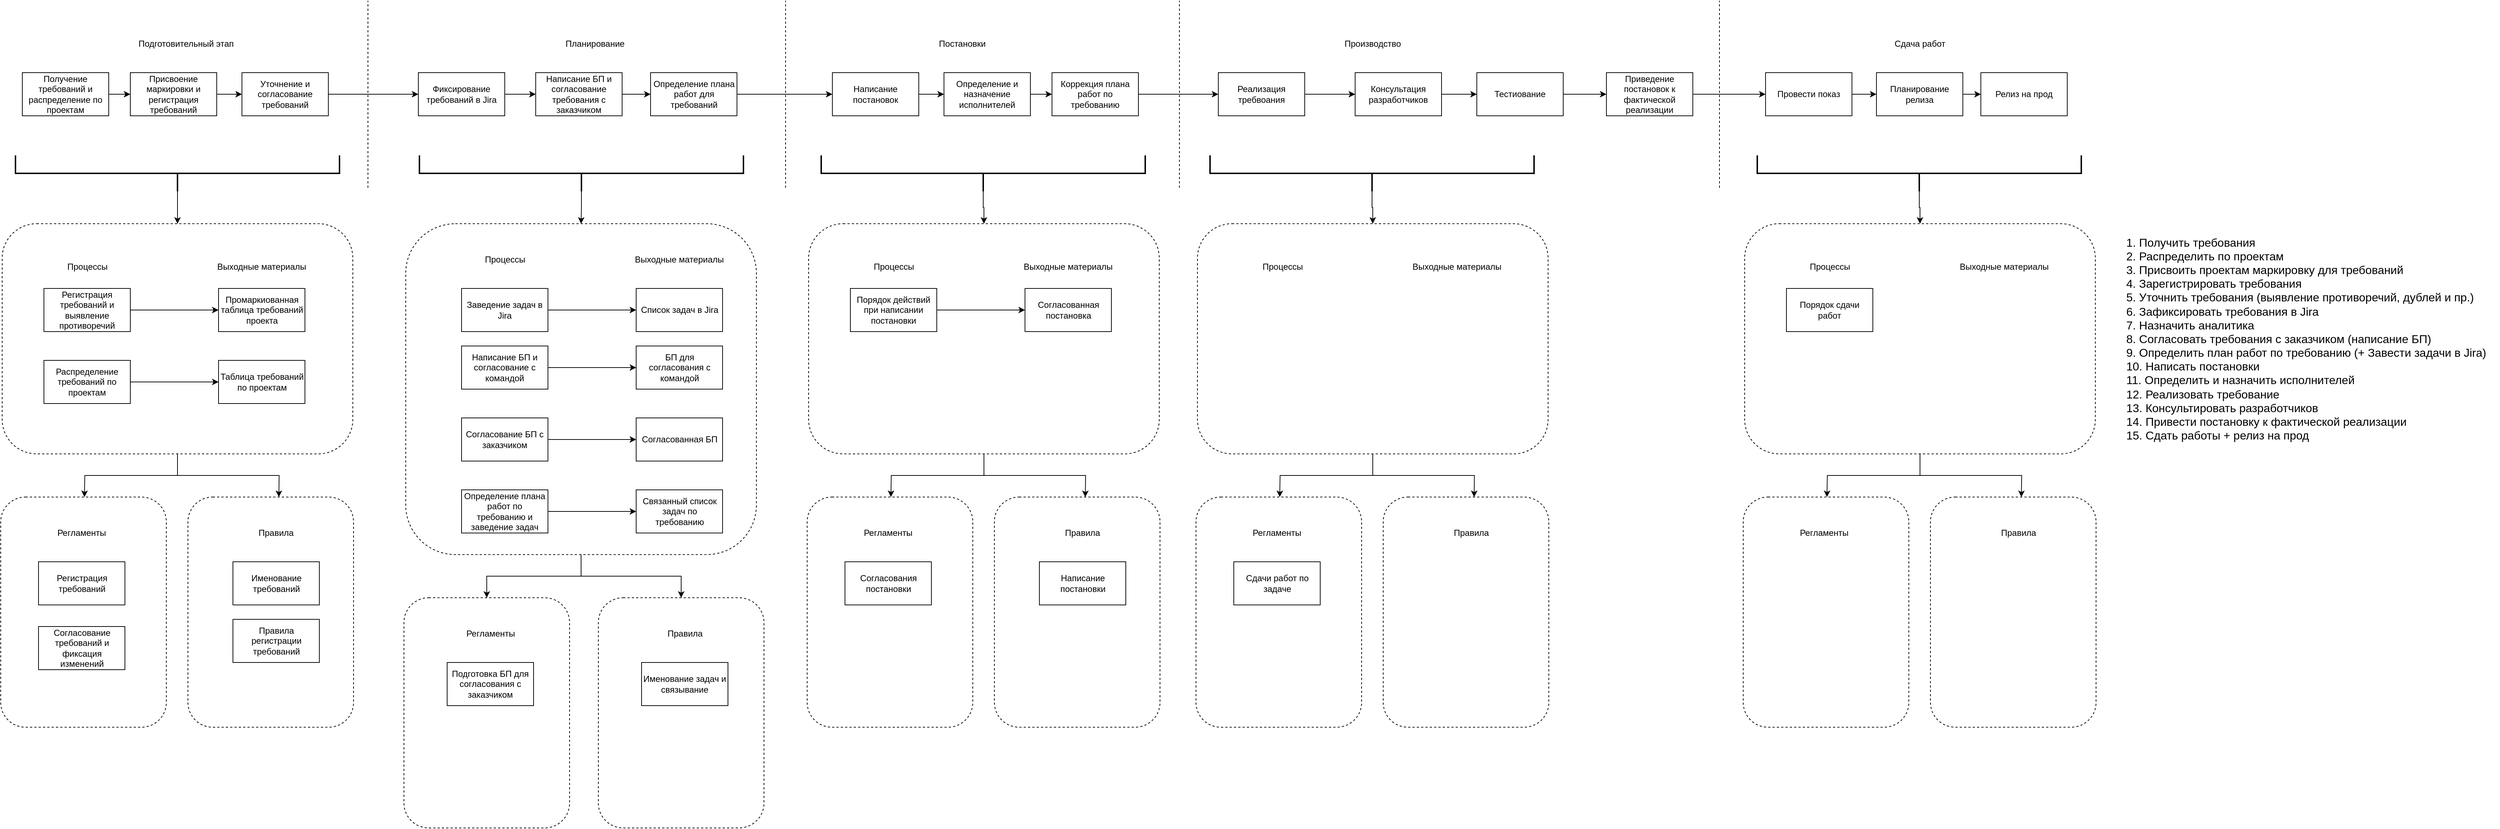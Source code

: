 <mxfile version="14.6.9" type="google" pages="6"><diagram id="ObXiP75ZGopkihdCX3eO" name="Общая схема"><mxGraphModel dx="1248" dy="686" grid="1" gridSize="10" guides="1" tooltips="1" connect="1" arrows="1" fold="1" page="1" pageScale="1" pageWidth="827" pageHeight="1169" math="0" shadow="0"><root><mxCell id="0"/><mxCell id="1" parent="0"/><mxCell id="_sLUusYJ3twU9n-EqB_g-47" value="" style="rounded=1;whiteSpace=wrap;html=1;strokeColor=#000000;dashed=1;fillColor=none;" parent="1" vertex="1"><mxGeometry x="570" y="900" width="230" height="320" as="geometry"/></mxCell><mxCell id="_sLUusYJ3twU9n-EqB_g-48" value="" style="rounded=1;whiteSpace=wrap;html=1;strokeColor=#000000;dashed=1;fillColor=none;" parent="1" vertex="1"><mxGeometry x="840" y="900" width="230" height="320" as="geometry"/></mxCell><mxCell id="_sLUusYJ3twU9n-EqB_g-44" value="" style="rounded=1;whiteSpace=wrap;html=1;strokeColor=#000000;dashed=1;fillColor=none;" parent="1" vertex="1"><mxGeometry x="270" y="760" width="230" height="320" as="geometry"/></mxCell><mxCell id="_sLUusYJ3twU9n-EqB_g-45" value="" style="rounded=1;whiteSpace=wrap;html=1;strokeColor=#000000;dashed=1;fillColor=none;" parent="1" vertex="1"><mxGeometry x="10" y="760" width="230" height="320" as="geometry"/></mxCell><mxCell id="_sLUusYJ3twU9n-EqB_g-59" style="edgeStyle=orthogonalEdgeStyle;rounded=0;orthogonalLoop=1;jettySize=auto;html=1;fontSize=16;" parent="1" source="_sLUusYJ3twU9n-EqB_g-42" target="_sLUusYJ3twU9n-EqB_g-47" edge="1"><mxGeometry relative="1" as="geometry"/></mxCell><mxCell id="_sLUusYJ3twU9n-EqB_g-60" style="edgeStyle=orthogonalEdgeStyle;rounded=0;orthogonalLoop=1;jettySize=auto;html=1;exitX=0.5;exitY=1;exitDx=0;exitDy=0;entryX=0.5;entryY=0;entryDx=0;entryDy=0;fontSize=16;" parent="1" source="_sLUusYJ3twU9n-EqB_g-42" target="_sLUusYJ3twU9n-EqB_g-48" edge="1"><mxGeometry relative="1" as="geometry"/></mxCell><mxCell id="_sLUusYJ3twU9n-EqB_g-42" value="" style="rounded=1;whiteSpace=wrap;html=1;strokeColor=#000000;dashed=1;fillColor=none;" parent="1" vertex="1"><mxGeometry x="572.5" y="380" width="487" height="460" as="geometry"/></mxCell><mxCell id="1mng_QMHvOpX0eT8RKld-42" style="edgeStyle=orthogonalEdgeStyle;rounded=0;orthogonalLoop=1;jettySize=auto;html=1;entryX=0.5;entryY=0;entryDx=0;entryDy=0;" parent="1" source="1mng_QMHvOpX0eT8RKld-41" edge="1"><mxGeometry relative="1" as="geometry"><mxPoint x="126.25" y="760" as="targetPoint"/></mxGeometry></mxCell><mxCell id="1mng_QMHvOpX0eT8RKld-43" style="edgeStyle=orthogonalEdgeStyle;rounded=0;orthogonalLoop=1;jettySize=auto;html=1;exitX=0.5;exitY=1;exitDx=0;exitDy=0;" parent="1" source="1mng_QMHvOpX0eT8RKld-41" edge="1"><mxGeometry relative="1" as="geometry"><mxPoint x="396.235" y="760" as="targetPoint"/></mxGeometry></mxCell><mxCell id="1mng_QMHvOpX0eT8RKld-41" value="" style="rounded=1;whiteSpace=wrap;html=1;strokeColor=#000000;dashed=1;fillColor=none;" parent="1" vertex="1"><mxGeometry x="12" y="380" width="487" height="320" as="geometry"/></mxCell><mxCell id="_sLUusYJ3twU9n-EqB_g-10" style="edgeStyle=orthogonalEdgeStyle;rounded=0;orthogonalLoop=1;jettySize=auto;html=1;fontSize=16;" parent="1" source="1mng_QMHvOpX0eT8RKld-5" target="uTp-lQn0Z8ibe238iWLr-2" edge="1"><mxGeometry relative="1" as="geometry"/></mxCell><mxCell id="1mng_QMHvOpX0eT8RKld-5" value="Получение требований и распределение по проектам" style="rounded=0;whiteSpace=wrap;html=1;" parent="1" vertex="1"><mxGeometry x="40" y="170" width="120" height="60" as="geometry"/></mxCell><mxCell id="_sLUusYJ3twU9n-EqB_g-14" style="edgeStyle=orthogonalEdgeStyle;rounded=0;orthogonalLoop=1;jettySize=auto;html=1;fontSize=16;" parent="1" source="1mng_QMHvOpX0eT8RKld-6" target="1mng_QMHvOpX0eT8RKld-7" edge="1"><mxGeometry relative="1" as="geometry"/></mxCell><mxCell id="1mng_QMHvOpX0eT8RKld-6" value="Уточнение и согласование требований" style="rounded=0;whiteSpace=wrap;html=1;" parent="1" vertex="1"><mxGeometry x="345" y="170" width="120" height="60" as="geometry"/></mxCell><mxCell id="_sLUusYJ3twU9n-EqB_g-15" style="edgeStyle=orthogonalEdgeStyle;rounded=0;orthogonalLoop=1;jettySize=auto;html=1;fontSize=16;" parent="1" source="1mng_QMHvOpX0eT8RKld-7" target="uTp-lQn0Z8ibe238iWLr-5" edge="1"><mxGeometry relative="1" as="geometry"/></mxCell><mxCell id="1mng_QMHvOpX0eT8RKld-7" value="Фиксирование требований в Jira" style="rounded=0;whiteSpace=wrap;html=1;" parent="1" vertex="1"><mxGeometry x="590" y="170" width="120" height="60" as="geometry"/></mxCell><mxCell id="_sLUusYJ3twU9n-EqB_g-18" style="edgeStyle=orthogonalEdgeStyle;rounded=0;orthogonalLoop=1;jettySize=auto;html=1;fontSize=16;" parent="1" source="1mng_QMHvOpX0eT8RKld-8" target="1mng_QMHvOpX0eT8RKld-10" edge="1"><mxGeometry relative="1" as="geometry"/></mxCell><mxCell id="1mng_QMHvOpX0eT8RKld-8" value="Определение плана работ для требований" style="rounded=0;whiteSpace=wrap;html=1;" parent="1" vertex="1"><mxGeometry x="912.5" y="170" width="120" height="60" as="geometry"/></mxCell><mxCell id="1mng_QMHvOpX0eT8RKld-9" value="Подготовительный этап" style="text;html=1;strokeColor=none;fillColor=none;align=center;verticalAlign=middle;whiteSpace=wrap;rounded=0;" parent="1" vertex="1"><mxGeometry x="190" y="120" width="155" height="20" as="geometry"/></mxCell><mxCell id="_sLUusYJ3twU9n-EqB_g-19" style="edgeStyle=orthogonalEdgeStyle;rounded=0;orthogonalLoop=1;jettySize=auto;html=1;fontSize=16;" parent="1" source="1mng_QMHvOpX0eT8RKld-10" target="1mng_QMHvOpX0eT8RKld-11" edge="1"><mxGeometry relative="1" as="geometry"/></mxCell><mxCell id="1mng_QMHvOpX0eT8RKld-10" value="Написание постановок" style="rounded=0;whiteSpace=wrap;html=1;" parent="1" vertex="1"><mxGeometry x="1165" y="170" width="120" height="60" as="geometry"/></mxCell><mxCell id="_sLUusYJ3twU9n-EqB_g-20" style="edgeStyle=orthogonalEdgeStyle;rounded=0;orthogonalLoop=1;jettySize=auto;html=1;fontSize=16;" parent="1" source="1mng_QMHvOpX0eT8RKld-11" target="uTp-lQn0Z8ibe238iWLr-7" edge="1"><mxGeometry relative="1" as="geometry"/></mxCell><mxCell id="1mng_QMHvOpX0eT8RKld-11" value="Определение и назначение исполнителей" style="rounded=0;whiteSpace=wrap;html=1;" parent="1" vertex="1"><mxGeometry x="1320" y="170" width="120" height="60" as="geometry"/></mxCell><mxCell id="_sLUusYJ3twU9n-EqB_g-23" style="edgeStyle=orthogonalEdgeStyle;rounded=0;orthogonalLoop=1;jettySize=auto;html=1;fontSize=16;" parent="1" source="1mng_QMHvOpX0eT8RKld-12" target="1mng_QMHvOpX0eT8RKld-13" edge="1"><mxGeometry relative="1" as="geometry"/></mxCell><mxCell id="1mng_QMHvOpX0eT8RKld-12" value="Реализация требвоания" style="rounded=0;whiteSpace=wrap;html=1;strokeColor=#000000;" parent="1" vertex="1"><mxGeometry x="1701" y="170" width="120" height="60" as="geometry"/></mxCell><mxCell id="_sLUusYJ3twU9n-EqB_g-24" style="edgeStyle=orthogonalEdgeStyle;rounded=0;orthogonalLoop=1;jettySize=auto;html=1;fontSize=16;startArrow=none;" parent="1" source="Mdg6IsK0-AXieFcoMjiG-1" target="1mng_QMHvOpX0eT8RKld-17" edge="1"><mxGeometry relative="1" as="geometry"/></mxCell><mxCell id="BWERm0phxyf6aNqjwb44-5" style="edgeStyle=orthogonalEdgeStyle;rounded=0;orthogonalLoop=1;jettySize=auto;html=1;entryX=0;entryY=0.5;entryDx=0;entryDy=0;" parent="1" source="1mng_QMHvOpX0eT8RKld-13" target="Mdg6IsK0-AXieFcoMjiG-1" edge="1"><mxGeometry relative="1" as="geometry"/></mxCell><mxCell id="1mng_QMHvOpX0eT8RKld-13" value="Консультация разработчиков" style="rounded=0;whiteSpace=wrap;html=1;strokeColor=#000000;" parent="1" vertex="1"><mxGeometry x="1891" y="170" width="120" height="60" as="geometry"/></mxCell><mxCell id="1mng_QMHvOpX0eT8RKld-15" value="Постановки" style="text;html=1;strokeColor=none;fillColor=none;align=center;verticalAlign=middle;whiteSpace=wrap;rounded=0;" parent="1" vertex="1"><mxGeometry x="1267.5" y="120" width="155" height="20" as="geometry"/></mxCell><mxCell id="1mng_QMHvOpX0eT8RKld-16" value="Производство" style="text;html=1;strokeColor=none;fillColor=none;align=center;verticalAlign=middle;whiteSpace=wrap;rounded=0;" parent="1" vertex="1"><mxGeometry x="1837.5" y="120" width="155" height="20" as="geometry"/></mxCell><mxCell id="_sLUusYJ3twU9n-EqB_g-25" style="edgeStyle=orthogonalEdgeStyle;rounded=0;orthogonalLoop=1;jettySize=auto;html=1;fontSize=16;" parent="1" source="1mng_QMHvOpX0eT8RKld-17" target="uTp-lQn0Z8ibe238iWLr-9" edge="1"><mxGeometry relative="1" as="geometry"/></mxCell><mxCell id="1mng_QMHvOpX0eT8RKld-17" value="Приведение постановок к фактической реализации" style="rounded=0;whiteSpace=wrap;html=1;strokeColor=#000000;" parent="1" vertex="1"><mxGeometry x="2240" y="170" width="120" height="60" as="geometry"/></mxCell><mxCell id="1mng_QMHvOpX0eT8RKld-22" value="Промаркиованная таблица требований проекта" style="rounded=0;whiteSpace=wrap;html=1;" parent="1" vertex="1"><mxGeometry x="312.5" y="470" width="120" height="60" as="geometry"/></mxCell><mxCell id="1mng_QMHvOpX0eT8RKld-25" value="Выходные материалы" style="text;html=1;strokeColor=none;fillColor=none;align=center;verticalAlign=middle;whiteSpace=wrap;rounded=0;" parent="1" vertex="1"><mxGeometry x="295" y="430" width="155" height="20" as="geometry"/></mxCell><mxCell id="_sLUusYJ3twU9n-EqB_g-13" style="edgeStyle=orthogonalEdgeStyle;rounded=0;orthogonalLoop=1;jettySize=auto;html=1;fontSize=16;" parent="1" source="1mng_QMHvOpX0eT8RKld-27" target="1mng_QMHvOpX0eT8RKld-22" edge="1"><mxGeometry relative="1" as="geometry"/></mxCell><mxCell id="1mng_QMHvOpX0eT8RKld-27" value="Регистрация требований и выявление противоречий" style="rounded=0;whiteSpace=wrap;html=1;" parent="1" vertex="1"><mxGeometry x="70" y="470" width="120" height="60" as="geometry"/></mxCell><mxCell id="1mng_QMHvOpX0eT8RKld-29" value="Процессы" style="text;html=1;strokeColor=none;fillColor=none;align=center;verticalAlign=middle;whiteSpace=wrap;rounded=0;" parent="1" vertex="1"><mxGeometry x="52.5" y="430" width="155" height="20" as="geometry"/></mxCell><mxCell id="1mng_QMHvOpX0eT8RKld-32" value="Именование требований" style="rounded=0;whiteSpace=wrap;html=1;" parent="1" vertex="1"><mxGeometry x="332.5" y="850" width="120" height="60" as="geometry"/></mxCell><mxCell id="1mng_QMHvOpX0eT8RKld-34" value="Правила" style="text;html=1;strokeColor=none;fillColor=none;align=center;verticalAlign=middle;whiteSpace=wrap;rounded=0;" parent="1" vertex="1"><mxGeometry x="315" y="800" width="155" height="20" as="geometry"/></mxCell><mxCell id="1mng_QMHvOpX0eT8RKld-38" value="Регистрация требований" style="rounded=0;whiteSpace=wrap;html=1;" parent="1" vertex="1"><mxGeometry x="62.5" y="850" width="120" height="60" as="geometry"/></mxCell><mxCell id="1mng_QMHvOpX0eT8RKld-39" value="Согласование требований и фиксация изменений" style="rounded=0;whiteSpace=wrap;html=1;" parent="1" vertex="1"><mxGeometry x="62.5" y="940" width="120" height="60" as="geometry"/></mxCell><mxCell id="1mng_QMHvOpX0eT8RKld-40" value="Регламенты" style="text;html=1;strokeColor=none;fillColor=none;align=center;verticalAlign=middle;whiteSpace=wrap;rounded=0;" parent="1" vertex="1"><mxGeometry x="45" y="800" width="155" height="20" as="geometry"/></mxCell><mxCell id="uTp-lQn0Z8ibe238iWLr-1" value="&lt;div style=&quot;font-size: 16px;&quot;&gt;1. Получить требования&lt;/div&gt;&lt;div style=&quot;font-size: 16px;&quot;&gt;2. Распределить по проектам&lt;/div&gt;&lt;div style=&quot;font-size: 16px;&quot;&gt;3. Присвоить проектам маркировку для требований&lt;/div&gt;&lt;div style=&quot;font-size: 16px;&quot;&gt;4. Зарегистрировать требования&lt;/div&gt;&lt;div style=&quot;font-size: 16px;&quot;&gt;5. Уточнить требования (выявление противоречий, дублей и пр.)&lt;/div&gt;&lt;div style=&quot;font-size: 16px;&quot;&gt;6. Зафиксировать требования в Jira&lt;/div&gt;&lt;div style=&quot;font-size: 16px;&quot;&gt;7. Назначить аналитика&lt;/div&gt;&lt;div style=&quot;font-size: 16px;&quot;&gt;8. Согласовать требования с заказчиком (написание БП)&lt;/div&gt;&lt;div style=&quot;font-size: 16px;&quot;&gt;9. Определить план работ по требованию (+ Завести задачи в Jira)&lt;/div&gt;&lt;div style=&quot;font-size: 16px;&quot;&gt;10. Написать постановки&lt;/div&gt;&lt;div style=&quot;font-size: 16px;&quot;&gt;11. Определить и назначить исполнителей&lt;/div&gt;&lt;div style=&quot;font-size: 16px;&quot;&gt;12. Реализовать требование&lt;/div&gt;&lt;div style=&quot;font-size: 16px;&quot;&gt;13. Консультировать разработчиков&lt;/div&gt;&lt;div style=&quot;font-size: 16px;&quot;&gt;14. Привести постановку к фактической реализации&lt;/div&gt;&lt;div style=&quot;font-size: 16px;&quot;&gt;15. Сдать работы + релиз на прод&lt;/div&gt;" style="text;html=1;align=left;verticalAlign=middle;resizable=0;points=[];autosize=1;strokeColor=none;fontSize=16;" parent="1" vertex="1"><mxGeometry x="2960" y="400" width="520" height="280" as="geometry"/></mxCell><mxCell id="_sLUusYJ3twU9n-EqB_g-11" style="edgeStyle=orthogonalEdgeStyle;rounded=0;orthogonalLoop=1;jettySize=auto;html=1;fontSize=16;" parent="1" source="uTp-lQn0Z8ibe238iWLr-2" target="1mng_QMHvOpX0eT8RKld-6" edge="1"><mxGeometry relative="1" as="geometry"/></mxCell><mxCell id="uTp-lQn0Z8ibe238iWLr-2" value="Присвоение маркировки и регистрация требований" style="rounded=0;whiteSpace=wrap;html=1;" parent="1" vertex="1"><mxGeometry x="190" y="170" width="120" height="60" as="geometry"/></mxCell><mxCell id="_sLUusYJ3twU9n-EqB_g-16" style="edgeStyle=orthogonalEdgeStyle;rounded=0;orthogonalLoop=1;jettySize=auto;html=1;fontSize=16;" parent="1" source="uTp-lQn0Z8ibe238iWLr-5" target="1mng_QMHvOpX0eT8RKld-8" edge="1"><mxGeometry relative="1" as="geometry"/></mxCell><mxCell id="uTp-lQn0Z8ibe238iWLr-5" value="Написание БП и согласование требования с заказчиком" style="rounded=0;whiteSpace=wrap;html=1;" parent="1" vertex="1"><mxGeometry x="753" y="170" width="120" height="60" as="geometry"/></mxCell><mxCell id="uTp-lQn0Z8ibe238iWLr-6" value="Планирование" style="text;html=1;strokeColor=none;fillColor=none;align=center;verticalAlign=middle;whiteSpace=wrap;rounded=0;" parent="1" vertex="1"><mxGeometry x="757.5" y="120" width="155" height="20" as="geometry"/></mxCell><mxCell id="_sLUusYJ3twU9n-EqB_g-22" style="edgeStyle=orthogonalEdgeStyle;rounded=0;orthogonalLoop=1;jettySize=auto;html=1;fontSize=16;" parent="1" source="uTp-lQn0Z8ibe238iWLr-7" target="1mng_QMHvOpX0eT8RKld-12" edge="1"><mxGeometry relative="1" as="geometry"/></mxCell><mxCell id="uTp-lQn0Z8ibe238iWLr-7" value="Коррекция плана работ по требованию" style="rounded=0;whiteSpace=wrap;html=1;" parent="1" vertex="1"><mxGeometry x="1470" y="170" width="120" height="60" as="geometry"/></mxCell><mxCell id="_sLUusYJ3twU9n-EqB_g-26" style="edgeStyle=orthogonalEdgeStyle;rounded=0;orthogonalLoop=1;jettySize=auto;html=1;fontSize=16;" parent="1" source="uTp-lQn0Z8ibe238iWLr-9" target="uTp-lQn0Z8ibe238iWLr-10" edge="1"><mxGeometry relative="1" as="geometry"/></mxCell><mxCell id="uTp-lQn0Z8ibe238iWLr-9" value="Провести показ" style="rounded=0;whiteSpace=wrap;html=1;strokeColor=#000000;" parent="1" vertex="1"><mxGeometry x="2461" y="170" width="120" height="60" as="geometry"/></mxCell><mxCell id="_sLUusYJ3twU9n-EqB_g-27" style="edgeStyle=orthogonalEdgeStyle;rounded=0;orthogonalLoop=1;jettySize=auto;html=1;entryX=0;entryY=0.5;entryDx=0;entryDy=0;fontSize=16;" parent="1" source="uTp-lQn0Z8ibe238iWLr-10" target="uTp-lQn0Z8ibe238iWLr-12" edge="1"><mxGeometry relative="1" as="geometry"/></mxCell><mxCell id="uTp-lQn0Z8ibe238iWLr-10" value="Планирование релиза" style="rounded=0;whiteSpace=wrap;html=1;strokeColor=#000000;" parent="1" vertex="1"><mxGeometry x="2615" y="170" width="120" height="60" as="geometry"/></mxCell><mxCell id="uTp-lQn0Z8ibe238iWLr-11" value="Сдача работ" style="text;html=1;strokeColor=none;fillColor=none;align=center;verticalAlign=middle;whiteSpace=wrap;rounded=0;" parent="1" vertex="1"><mxGeometry x="2597.5" y="120" width="155" height="20" as="geometry"/></mxCell><mxCell id="uTp-lQn0Z8ibe238iWLr-12" value="Релиз на прод" style="rounded=0;whiteSpace=wrap;html=1;strokeColor=#000000;" parent="1" vertex="1"><mxGeometry x="2760" y="170" width="120" height="60" as="geometry"/></mxCell><mxCell id="uTp-lQn0Z8ibe238iWLr-15" value="Правила регистрации требований" style="rounded=0;whiteSpace=wrap;html=1;" parent="1" vertex="1"><mxGeometry x="332.5" y="930" width="120" height="60" as="geometry"/></mxCell><mxCell id="_sLUusYJ3twU9n-EqB_g-3" value="Список задач в Jira" style="rounded=0;whiteSpace=wrap;html=1;" parent="1" vertex="1"><mxGeometry x="892.5" y="470" width="120" height="60" as="geometry"/></mxCell><mxCell id="_sLUusYJ3twU9n-EqB_g-4" value="Выходные материалы" style="text;html=1;strokeColor=none;fillColor=none;align=center;verticalAlign=middle;whiteSpace=wrap;rounded=0;" parent="1" vertex="1"><mxGeometry x="875" y="420" width="155" height="20" as="geometry"/></mxCell><mxCell id="_sLUusYJ3twU9n-EqB_g-53" style="edgeStyle=orthogonalEdgeStyle;rounded=0;orthogonalLoop=1;jettySize=auto;html=1;entryX=0;entryY=0.5;entryDx=0;entryDy=0;fontSize=16;" parent="1" source="_sLUusYJ3twU9n-EqB_g-7" target="_sLUusYJ3twU9n-EqB_g-3" edge="1"><mxGeometry relative="1" as="geometry"/></mxCell><mxCell id="_sLUusYJ3twU9n-EqB_g-7" value="Заведение задач в Jira" style="rounded=0;whiteSpace=wrap;html=1;" parent="1" vertex="1"><mxGeometry x="650" y="470" width="120" height="60" as="geometry"/></mxCell><mxCell id="_sLUusYJ3twU9n-EqB_g-8" value="Процессы" style="text;html=1;strokeColor=none;fillColor=none;align=center;verticalAlign=middle;whiteSpace=wrap;rounded=0;" parent="1" vertex="1"><mxGeometry x="632.5" y="420" width="155" height="20" as="geometry"/></mxCell><mxCell id="_sLUusYJ3twU9n-EqB_g-12" value="" style="endArrow=none;dashed=1;html=1;fontSize=16;" parent="1" edge="1"><mxGeometry width="50" height="50" relative="1" as="geometry"><mxPoint x="520" y="330" as="sourcePoint"/><mxPoint x="520" y="70" as="targetPoint"/></mxGeometry></mxCell><mxCell id="_sLUusYJ3twU9n-EqB_g-17" value="" style="endArrow=none;dashed=1;html=1;fontSize=16;" parent="1" edge="1"><mxGeometry width="50" height="50" relative="1" as="geometry"><mxPoint x="1100" y="330" as="sourcePoint"/><mxPoint x="1100" y="70.0" as="targetPoint"/></mxGeometry></mxCell><mxCell id="_sLUusYJ3twU9n-EqB_g-21" value="" style="endArrow=none;dashed=1;html=1;fontSize=16;" parent="1" edge="1"><mxGeometry width="50" height="50" relative="1" as="geometry"><mxPoint x="1647.0" y="330" as="sourcePoint"/><mxPoint x="1647.0" y="70.0" as="targetPoint"/></mxGeometry></mxCell><mxCell id="_sLUusYJ3twU9n-EqB_g-28" value="" style="endArrow=none;dashed=1;html=1;fontSize=16;" parent="1" edge="1"><mxGeometry width="50" height="50" relative="1" as="geometry"><mxPoint x="2397.0" y="330" as="sourcePoint"/><mxPoint x="2397.0" y="70.0" as="targetPoint"/></mxGeometry></mxCell><mxCell id="_sLUusYJ3twU9n-EqB_g-30" style="edgeStyle=orthogonalEdgeStyle;rounded=0;orthogonalLoop=1;jettySize=auto;html=1;exitX=0;exitY=0.5;exitDx=0;exitDy=0;exitPerimeter=0;entryX=0.5;entryY=0;entryDx=0;entryDy=0;fontSize=16;" parent="1" source="_sLUusYJ3twU9n-EqB_g-29" target="1mng_QMHvOpX0eT8RKld-41" edge="1"><mxGeometry relative="1" as="geometry"/></mxCell><mxCell id="_sLUusYJ3twU9n-EqB_g-29" value="" style="strokeWidth=2;html=1;shape=mxgraph.flowchart.annotation_2;align=left;labelPosition=right;pointerEvents=1;fontSize=16;rotation=-90;" parent="1" vertex="1"><mxGeometry x="230.5" y="85" width="50" height="450" as="geometry"/></mxCell><mxCell id="_sLUusYJ3twU9n-EqB_g-31" value="Таблица требований по проектам" style="rounded=0;whiteSpace=wrap;html=1;" parent="1" vertex="1"><mxGeometry x="312.5" y="570" width="120" height="60" as="geometry"/></mxCell><mxCell id="_sLUusYJ3twU9n-EqB_g-33" style="edgeStyle=orthogonalEdgeStyle;rounded=0;orthogonalLoop=1;jettySize=auto;html=1;fontSize=16;" parent="1" source="_sLUusYJ3twU9n-EqB_g-32" target="_sLUusYJ3twU9n-EqB_g-31" edge="1"><mxGeometry relative="1" as="geometry"/></mxCell><mxCell id="_sLUusYJ3twU9n-EqB_g-32" value="Распределение требований по проектам" style="rounded=0;whiteSpace=wrap;html=1;" parent="1" vertex="1"><mxGeometry x="70" y="570" width="120" height="60" as="geometry"/></mxCell><mxCell id="_sLUusYJ3twU9n-EqB_g-35" value="Именование задач и связывание" style="rounded=0;whiteSpace=wrap;html=1;" parent="1" vertex="1"><mxGeometry x="900" y="990" width="120" height="60" as="geometry"/></mxCell><mxCell id="_sLUusYJ3twU9n-EqB_g-36" value="Правила" style="text;html=1;strokeColor=none;fillColor=none;align=center;verticalAlign=middle;whiteSpace=wrap;rounded=0;" parent="1" vertex="1"><mxGeometry x="882.5" y="940" width="155" height="20" as="geometry"/></mxCell><mxCell id="_sLUusYJ3twU9n-EqB_g-38" value="Подготовка БП для согласования с заказчиком" style="rounded=0;whiteSpace=wrap;html=1;" parent="1" vertex="1"><mxGeometry x="630" y="990" width="120" height="60" as="geometry"/></mxCell><mxCell id="_sLUusYJ3twU9n-EqB_g-40" value="Регламенты" style="text;html=1;strokeColor=none;fillColor=none;align=center;verticalAlign=middle;whiteSpace=wrap;rounded=0;" parent="1" vertex="1"><mxGeometry x="612.5" y="940" width="155" height="20" as="geometry"/></mxCell><mxCell id="_sLUusYJ3twU9n-EqB_g-54" style="edgeStyle=orthogonalEdgeStyle;rounded=0;orthogonalLoop=1;jettySize=auto;html=1;entryX=0;entryY=0.5;entryDx=0;entryDy=0;fontSize=16;" parent="1" source="_sLUusYJ3twU9n-EqB_g-43" target="_sLUusYJ3twU9n-EqB_g-51" edge="1"><mxGeometry relative="1" as="geometry"/></mxCell><mxCell id="_sLUusYJ3twU9n-EqB_g-43" value="Написание БП и согласование с командой" style="rounded=0;whiteSpace=wrap;html=1;" parent="1" vertex="1"><mxGeometry x="650" y="550" width="120" height="60" as="geometry"/></mxCell><mxCell id="_sLUusYJ3twU9n-EqB_g-50" style="edgeStyle=orthogonalEdgeStyle;rounded=0;orthogonalLoop=1;jettySize=auto;html=1;entryX=0.5;entryY=0;entryDx=0;entryDy=0;fontSize=16;" parent="1" source="_sLUusYJ3twU9n-EqB_g-46" target="_sLUusYJ3twU9n-EqB_g-42" edge="1"><mxGeometry relative="1" as="geometry"/></mxCell><mxCell id="_sLUusYJ3twU9n-EqB_g-46" value="" style="strokeWidth=2;html=1;shape=mxgraph.flowchart.annotation_2;align=left;labelPosition=right;pointerEvents=1;fontSize=16;rotation=-90;" parent="1" vertex="1"><mxGeometry x="791.5" y="85" width="50" height="450" as="geometry"/></mxCell><mxCell id="_sLUusYJ3twU9n-EqB_g-55" style="edgeStyle=orthogonalEdgeStyle;rounded=0;orthogonalLoop=1;jettySize=auto;html=1;entryX=0;entryY=0.5;entryDx=0;entryDy=0;fontSize=16;" parent="1" source="_sLUusYJ3twU9n-EqB_g-49" target="_sLUusYJ3twU9n-EqB_g-52" edge="1"><mxGeometry relative="1" as="geometry"/></mxCell><mxCell id="_sLUusYJ3twU9n-EqB_g-49" value="Согласование БП с заказчиком" style="rounded=0;whiteSpace=wrap;html=1;" parent="1" vertex="1"><mxGeometry x="650" y="650" width="120" height="60" as="geometry"/></mxCell><mxCell id="_sLUusYJ3twU9n-EqB_g-51" value="БП для согласования с командой" style="rounded=0;whiteSpace=wrap;html=1;" parent="1" vertex="1"><mxGeometry x="892.5" y="550" width="120" height="60" as="geometry"/></mxCell><mxCell id="_sLUusYJ3twU9n-EqB_g-52" value="Согласованная БП" style="rounded=0;whiteSpace=wrap;html=1;" parent="1" vertex="1"><mxGeometry x="892.5" y="650" width="120" height="60" as="geometry"/></mxCell><mxCell id="_sLUusYJ3twU9n-EqB_g-56" style="edgeStyle=orthogonalEdgeStyle;rounded=0;orthogonalLoop=1;jettySize=auto;html=1;entryX=0;entryY=0.5;entryDx=0;entryDy=0;fontSize=16;" parent="1" source="_sLUusYJ3twU9n-EqB_g-57" target="_sLUusYJ3twU9n-EqB_g-58" edge="1"><mxGeometry relative="1" as="geometry"/></mxCell><mxCell id="_sLUusYJ3twU9n-EqB_g-57" value="Определение плана работ по требованию и заведение задач" style="rounded=0;whiteSpace=wrap;html=1;" parent="1" vertex="1"><mxGeometry x="650" y="750" width="120" height="60" as="geometry"/></mxCell><mxCell id="_sLUusYJ3twU9n-EqB_g-58" value="Связанный список задач по требованию" style="rounded=0;whiteSpace=wrap;html=1;" parent="1" vertex="1"><mxGeometry x="892.5" y="750" width="120" height="60" as="geometry"/></mxCell><mxCell id="_sLUusYJ3twU9n-EqB_g-61" value="" style="rounded=1;whiteSpace=wrap;html=1;strokeColor=#000000;dashed=1;fillColor=none;" parent="1" vertex="1"><mxGeometry x="1390" y="760" width="230" height="320" as="geometry"/></mxCell><mxCell id="_sLUusYJ3twU9n-EqB_g-62" value="" style="rounded=1;whiteSpace=wrap;html=1;strokeColor=#000000;dashed=1;fillColor=none;" parent="1" vertex="1"><mxGeometry x="1130" y="760" width="230" height="320" as="geometry"/></mxCell><mxCell id="_sLUusYJ3twU9n-EqB_g-63" style="edgeStyle=orthogonalEdgeStyle;rounded=0;orthogonalLoop=1;jettySize=auto;html=1;entryX=0.5;entryY=0;entryDx=0;entryDy=0;" parent="1" source="_sLUusYJ3twU9n-EqB_g-65" edge="1"><mxGeometry relative="1" as="geometry"><mxPoint x="1246.25" y="760" as="targetPoint"/></mxGeometry></mxCell><mxCell id="_sLUusYJ3twU9n-EqB_g-64" style="edgeStyle=orthogonalEdgeStyle;rounded=0;orthogonalLoop=1;jettySize=auto;html=1;exitX=0.5;exitY=1;exitDx=0;exitDy=0;" parent="1" source="_sLUusYJ3twU9n-EqB_g-65" edge="1"><mxGeometry relative="1" as="geometry"><mxPoint x="1516.235" y="760" as="targetPoint"/></mxGeometry></mxCell><mxCell id="_sLUusYJ3twU9n-EqB_g-65" value="" style="rounded=1;whiteSpace=wrap;html=1;strokeColor=#000000;dashed=1;fillColor=none;" parent="1" vertex="1"><mxGeometry x="1132" y="380" width="487" height="320" as="geometry"/></mxCell><mxCell id="_sLUusYJ3twU9n-EqB_g-66" value="Согласованная постановка" style="rounded=0;whiteSpace=wrap;html=1;" parent="1" vertex="1"><mxGeometry x="1432.5" y="470" width="120" height="60" as="geometry"/></mxCell><mxCell id="_sLUusYJ3twU9n-EqB_g-67" value="Выходные материалы" style="text;html=1;strokeColor=none;fillColor=none;align=center;verticalAlign=middle;whiteSpace=wrap;rounded=0;" parent="1" vertex="1"><mxGeometry x="1415" y="430" width="155" height="20" as="geometry"/></mxCell><mxCell id="_sLUusYJ3twU9n-EqB_g-68" style="edgeStyle=orthogonalEdgeStyle;rounded=0;orthogonalLoop=1;jettySize=auto;html=1;fontSize=16;" parent="1" source="_sLUusYJ3twU9n-EqB_g-69" target="_sLUusYJ3twU9n-EqB_g-66" edge="1"><mxGeometry relative="1" as="geometry"/></mxCell><mxCell id="_sLUusYJ3twU9n-EqB_g-69" value="Порядок действий при написании постановки" style="rounded=0;whiteSpace=wrap;html=1;" parent="1" vertex="1"><mxGeometry x="1190" y="470" width="120" height="60" as="geometry"/></mxCell><mxCell id="_sLUusYJ3twU9n-EqB_g-70" value="Процессы" style="text;html=1;strokeColor=none;fillColor=none;align=center;verticalAlign=middle;whiteSpace=wrap;rounded=0;" parent="1" vertex="1"><mxGeometry x="1172.5" y="430" width="155" height="20" as="geometry"/></mxCell><mxCell id="_sLUusYJ3twU9n-EqB_g-71" value="Написание постановки" style="rounded=0;whiteSpace=wrap;html=1;" parent="1" vertex="1"><mxGeometry x="1452.5" y="850" width="120" height="60" as="geometry"/></mxCell><mxCell id="_sLUusYJ3twU9n-EqB_g-72" value="Правила" style="text;html=1;strokeColor=none;fillColor=none;align=center;verticalAlign=middle;whiteSpace=wrap;rounded=0;" parent="1" vertex="1"><mxGeometry x="1435" y="800" width="155" height="20" as="geometry"/></mxCell><mxCell id="_sLUusYJ3twU9n-EqB_g-73" value="Согласования постановки" style="rounded=0;whiteSpace=wrap;html=1;" parent="1" vertex="1"><mxGeometry x="1182.5" y="850" width="120" height="60" as="geometry"/></mxCell><mxCell id="_sLUusYJ3twU9n-EqB_g-75" value="Регламенты" style="text;html=1;strokeColor=none;fillColor=none;align=center;verticalAlign=middle;whiteSpace=wrap;rounded=0;" parent="1" vertex="1"><mxGeometry x="1165" y="800" width="155" height="20" as="geometry"/></mxCell><mxCell id="_sLUusYJ3twU9n-EqB_g-77" style="edgeStyle=orthogonalEdgeStyle;rounded=0;orthogonalLoop=1;jettySize=auto;html=1;exitX=0;exitY=0.5;exitDx=0;exitDy=0;exitPerimeter=0;entryX=0.5;entryY=0;entryDx=0;entryDy=0;fontSize=16;" parent="1" source="_sLUusYJ3twU9n-EqB_g-78" target="_sLUusYJ3twU9n-EqB_g-65" edge="1"><mxGeometry relative="1" as="geometry"/></mxCell><mxCell id="_sLUusYJ3twU9n-EqB_g-78" value="" style="strokeWidth=2;html=1;shape=mxgraph.flowchart.annotation_2;align=left;labelPosition=right;pointerEvents=1;fontSize=16;rotation=-90;" parent="1" vertex="1"><mxGeometry x="1349.5" y="85" width="50" height="450" as="geometry"/></mxCell><mxCell id="_sLUusYJ3twU9n-EqB_g-82" value="" style="rounded=1;whiteSpace=wrap;html=1;strokeColor=#000000;dashed=1;fillColor=none;" parent="1" vertex="1"><mxGeometry x="1930" y="760" width="230" height="320" as="geometry"/></mxCell><mxCell id="_sLUusYJ3twU9n-EqB_g-83" value="" style="rounded=1;whiteSpace=wrap;html=1;strokeColor=#000000;dashed=1;fillColor=none;" parent="1" vertex="1"><mxGeometry x="1670" y="760" width="230" height="320" as="geometry"/></mxCell><mxCell id="_sLUusYJ3twU9n-EqB_g-84" style="edgeStyle=orthogonalEdgeStyle;rounded=0;orthogonalLoop=1;jettySize=auto;html=1;entryX=0.5;entryY=0;entryDx=0;entryDy=0;" parent="1" source="_sLUusYJ3twU9n-EqB_g-86" edge="1"><mxGeometry relative="1" as="geometry"><mxPoint x="1786.25" y="760" as="targetPoint"/></mxGeometry></mxCell><mxCell id="_sLUusYJ3twU9n-EqB_g-85" style="edgeStyle=orthogonalEdgeStyle;rounded=0;orthogonalLoop=1;jettySize=auto;html=1;exitX=0.5;exitY=1;exitDx=0;exitDy=0;" parent="1" source="_sLUusYJ3twU9n-EqB_g-86" edge="1"><mxGeometry relative="1" as="geometry"><mxPoint x="2056.235" y="760" as="targetPoint"/></mxGeometry></mxCell><mxCell id="_sLUusYJ3twU9n-EqB_g-86" value="" style="rounded=1;whiteSpace=wrap;html=1;strokeColor=#000000;dashed=1;fillColor=none;" parent="1" vertex="1"><mxGeometry x="1672" y="380" width="487" height="320" as="geometry"/></mxCell><mxCell id="_sLUusYJ3twU9n-EqB_g-88" value="Выходные материалы" style="text;html=1;strokeColor=none;fillColor=none;align=center;verticalAlign=middle;whiteSpace=wrap;rounded=0;" parent="1" vertex="1"><mxGeometry x="1955" y="430" width="155" height="20" as="geometry"/></mxCell><mxCell id="_sLUusYJ3twU9n-EqB_g-91" value="Процессы" style="text;html=1;strokeColor=none;fillColor=none;align=center;verticalAlign=middle;whiteSpace=wrap;rounded=0;" parent="1" vertex="1"><mxGeometry x="1712.5" y="430" width="155" height="20" as="geometry"/></mxCell><mxCell id="_sLUusYJ3twU9n-EqB_g-93" value="Правила" style="text;html=1;strokeColor=none;fillColor=none;align=center;verticalAlign=middle;whiteSpace=wrap;rounded=0;" parent="1" vertex="1"><mxGeometry x="1975" y="800" width="155" height="20" as="geometry"/></mxCell><mxCell id="_sLUusYJ3twU9n-EqB_g-94" value="Сдачи работ по задаче" style="rounded=0;whiteSpace=wrap;html=1;" parent="1" vertex="1"><mxGeometry x="1722.5" y="850" width="120" height="60" as="geometry"/></mxCell><mxCell id="_sLUusYJ3twU9n-EqB_g-95" value="Регламенты" style="text;html=1;strokeColor=none;fillColor=none;align=center;verticalAlign=middle;whiteSpace=wrap;rounded=0;" parent="1" vertex="1"><mxGeometry x="1705" y="800" width="155" height="20" as="geometry"/></mxCell><mxCell id="_sLUusYJ3twU9n-EqB_g-96" style="edgeStyle=orthogonalEdgeStyle;rounded=0;orthogonalLoop=1;jettySize=auto;html=1;exitX=0;exitY=0.5;exitDx=0;exitDy=0;exitPerimeter=0;entryX=0.5;entryY=0;entryDx=0;entryDy=0;fontSize=16;" parent="1" source="_sLUusYJ3twU9n-EqB_g-97" target="_sLUusYJ3twU9n-EqB_g-86" edge="1"><mxGeometry relative="1" as="geometry"/></mxCell><mxCell id="_sLUusYJ3twU9n-EqB_g-97" value="" style="strokeWidth=2;html=1;shape=mxgraph.flowchart.annotation_2;align=left;labelPosition=right;pointerEvents=1;fontSize=16;rotation=-90;" parent="1" vertex="1"><mxGeometry x="1889.5" y="85" width="50" height="450" as="geometry"/></mxCell><mxCell id="_sLUusYJ3twU9n-EqB_g-98" value="" style="rounded=1;whiteSpace=wrap;html=1;strokeColor=#000000;dashed=1;fillColor=none;" parent="1" vertex="1"><mxGeometry x="2690" y="760" width="230" height="320" as="geometry"/></mxCell><mxCell id="_sLUusYJ3twU9n-EqB_g-99" value="" style="rounded=1;whiteSpace=wrap;html=1;strokeColor=#000000;dashed=1;fillColor=none;" parent="1" vertex="1"><mxGeometry x="2430" y="760" width="230" height="320" as="geometry"/></mxCell><mxCell id="_sLUusYJ3twU9n-EqB_g-100" style="edgeStyle=orthogonalEdgeStyle;rounded=0;orthogonalLoop=1;jettySize=auto;html=1;entryX=0.5;entryY=0;entryDx=0;entryDy=0;" parent="1" source="_sLUusYJ3twU9n-EqB_g-102" edge="1"><mxGeometry relative="1" as="geometry"><mxPoint x="2546.25" y="760" as="targetPoint"/></mxGeometry></mxCell><mxCell id="_sLUusYJ3twU9n-EqB_g-101" style="edgeStyle=orthogonalEdgeStyle;rounded=0;orthogonalLoop=1;jettySize=auto;html=1;exitX=0.5;exitY=1;exitDx=0;exitDy=0;" parent="1" source="_sLUusYJ3twU9n-EqB_g-102" edge="1"><mxGeometry relative="1" as="geometry"><mxPoint x="2816.235" y="760" as="targetPoint"/></mxGeometry></mxCell><mxCell id="_sLUusYJ3twU9n-EqB_g-102" value="" style="rounded=1;whiteSpace=wrap;html=1;strokeColor=#000000;dashed=1;fillColor=none;" parent="1" vertex="1"><mxGeometry x="2432" y="380" width="487" height="320" as="geometry"/></mxCell><mxCell id="_sLUusYJ3twU9n-EqB_g-104" value="Выходные материалы" style="text;html=1;strokeColor=none;fillColor=none;align=center;verticalAlign=middle;whiteSpace=wrap;rounded=0;" parent="1" vertex="1"><mxGeometry x="2715" y="430" width="155" height="20" as="geometry"/></mxCell><mxCell id="_sLUusYJ3twU9n-EqB_g-106" value="Порядок сдачи работ" style="rounded=0;whiteSpace=wrap;html=1;" parent="1" vertex="1"><mxGeometry x="2490" y="470" width="120" height="60" as="geometry"/></mxCell><mxCell id="_sLUusYJ3twU9n-EqB_g-107" value="Процессы" style="text;html=1;strokeColor=none;fillColor=none;align=center;verticalAlign=middle;whiteSpace=wrap;rounded=0;" parent="1" vertex="1"><mxGeometry x="2472.5" y="430" width="155" height="20" as="geometry"/></mxCell><mxCell id="_sLUusYJ3twU9n-EqB_g-109" value="Правила" style="text;html=1;strokeColor=none;fillColor=none;align=center;verticalAlign=middle;whiteSpace=wrap;rounded=0;" parent="1" vertex="1"><mxGeometry x="2735" y="800" width="155" height="20" as="geometry"/></mxCell><mxCell id="_sLUusYJ3twU9n-EqB_g-111" value="Регламенты" style="text;html=1;strokeColor=none;fillColor=none;align=center;verticalAlign=middle;whiteSpace=wrap;rounded=0;" parent="1" vertex="1"><mxGeometry x="2465" y="800" width="155" height="20" as="geometry"/></mxCell><mxCell id="_sLUusYJ3twU9n-EqB_g-112" style="edgeStyle=orthogonalEdgeStyle;rounded=0;orthogonalLoop=1;jettySize=auto;html=1;exitX=0;exitY=0.5;exitDx=0;exitDy=0;exitPerimeter=0;entryX=0.5;entryY=0;entryDx=0;entryDy=0;fontSize=16;" parent="1" source="_sLUusYJ3twU9n-EqB_g-113" target="_sLUusYJ3twU9n-EqB_g-102" edge="1"><mxGeometry relative="1" as="geometry"/></mxCell><mxCell id="_sLUusYJ3twU9n-EqB_g-113" value="" style="strokeWidth=2;html=1;shape=mxgraph.flowchart.annotation_2;align=left;labelPosition=right;pointerEvents=1;fontSize=16;rotation=-90;" parent="1" vertex="1"><mxGeometry x="2649.5" y="85" width="50" height="450" as="geometry"/></mxCell><mxCell id="Mdg6IsK0-AXieFcoMjiG-1" value="Тестиование" style="rounded=0;whiteSpace=wrap;html=1;strokeColor=#000000;" parent="1" vertex="1"><mxGeometry x="2060" y="170" width="120" height="60" as="geometry"/></mxCell></root></mxGraphModel></diagram><diagram id="v-X77zJHvPHhkVbQSc2r" name="Подготовительный этап"><mxGraphModel dx="1040" dy="572" grid="1" gridSize="10" guides="1" tooltips="1" connect="1" arrows="1" fold="1" page="1" pageScale="1" pageWidth="827" pageHeight="1169" math="0" shadow="0"><root><mxCell id="3bUT5csseKGplUfXDabb-0"/><mxCell id="3bUT5csseKGplUfXDabb-1" parent="3bUT5csseKGplUfXDabb-0"/><mxCell id="YZKkqxeADZLwmNbFVjpf-16" value="Подготовительный этап" style="swimlane;html=1;childLayout=stackLayout;resizeParent=1;resizeParentMax=0;horizontal=1;startSize=20;horizontalStack=0;" parent="3bUT5csseKGplUfXDabb-1" vertex="1"><mxGeometry x="30" width="2370" height="920" as="geometry"/></mxCell><mxCell id="YZKkqxeADZLwmNbFVjpf-17" value="Руководитель отдела" style="swimlane;html=1;startSize=20;horizontal=0;" parent="YZKkqxeADZLwmNbFVjpf-16" vertex="1"><mxGeometry y="20" width="2370" height="290" as="geometry"/></mxCell><mxCell id="ysmaoYiSz5x9Hn19Pvg6-5" style="edgeStyle=orthogonalEdgeStyle;rounded=0;orthogonalLoop=1;jettySize=auto;html=1;" parent="YZKkqxeADZLwmNbFVjpf-17" source="ysmaoYiSz5x9Hn19Pvg6-0" target="ysmaoYiSz5x9Hn19Pvg6-4" edge="1"><mxGeometry relative="1" as="geometry"/></mxCell><mxCell id="ysmaoYiSz5x9Hn19Pvg6-0" value="" style="shape=mxgraph.bpmn.event;html=1;verticalLabelPosition=bottom;labelBackgroundColor=#ffffff;verticalAlign=top;align=center;perimeter=ellipsePerimeter;outlineConnect=0;aspect=fixed;outline=standard;symbol=message;" parent="YZKkqxeADZLwmNbFVjpf-17" vertex="1"><mxGeometry x="85" y="130" width="50" height="50" as="geometry"/></mxCell><mxCell id="ysmaoYiSz5x9Hn19Pvg6-1" value="Госконтракт" style="shape=mxgraph.bpmn.data;labelPosition=center;verticalLabelPosition=bottom;align=center;verticalAlign=top;size=15;" parent="YZKkqxeADZLwmNbFVjpf-17" vertex="1"><mxGeometry x="90" y="30" width="40" height="60" as="geometry"/></mxCell><mxCell id="ysmaoYiSz5x9Hn19Pvg6-3" value="" style="endArrow=none;dashed=1;html=1;entryX=0.5;entryY=1;entryDx=0;entryDy=0;entryPerimeter=0;exitX=0.5;exitY=0;exitDx=0;exitDy=0;exitPerimeter=0;" parent="YZKkqxeADZLwmNbFVjpf-17" source="ysmaoYiSz5x9Hn19Pvg6-0" target="ysmaoYiSz5x9Hn19Pvg6-1" edge="1"><mxGeometry width="50" height="50" relative="1" as="geometry"><mxPoint x="140" y="130" as="sourcePoint"/><mxPoint x="190" y="80" as="targetPoint"/></mxGeometry></mxCell><mxCell id="Wjl2iIaUURDsBagm4MVG-1" style="edgeStyle=orthogonalEdgeStyle;rounded=0;orthogonalLoop=1;jettySize=auto;html=1;" parent="YZKkqxeADZLwmNbFVjpf-17" source="ysmaoYiSz5x9Hn19Pvg6-4" target="Wjl2iIaUURDsBagm4MVG-0" edge="1"><mxGeometry relative="1" as="geometry"/></mxCell><mxCell id="ysmaoYiSz5x9Hn19Pvg6-4" value="Определяет перечень&#10;затронутых&#10;проектов" style="shape=mxgraph.bpmn.task;rectStyle=rounded;size=10;taskMarker=abstract;" parent="YZKkqxeADZLwmNbFVjpf-17" vertex="1"><mxGeometry x="170" y="115" width="120" height="80" as="geometry"/></mxCell><mxCell id="Wjl2iIaUURDsBagm4MVG-3" style="edgeStyle=orthogonalEdgeStyle;rounded=0;orthogonalLoop=1;jettySize=auto;html=1;" parent="YZKkqxeADZLwmNbFVjpf-17" source="Wjl2iIaUURDsBagm4MVG-0" target="Wjl2iIaUURDsBagm4MVG-13" edge="1"><mxGeometry relative="1" as="geometry"><mxPoint x="520" y="155" as="targetPoint"/></mxGeometry></mxCell><mxCell id="Wjl2iIaUURDsBagm4MVG-12" value="Да" style="edgeLabel;html=1;align=center;verticalAlign=middle;resizable=0;points=[];" parent="Wjl2iIaUURDsBagm4MVG-3" vertex="1" connectable="0"><mxGeometry x="-0.282" y="1" relative="1" as="geometry"><mxPoint x="-10" as="offset"/></mxGeometry></mxCell><mxCell id="Wjl2iIaUURDsBagm4MVG-15" style="edgeStyle=orthogonalEdgeStyle;rounded=0;orthogonalLoop=1;jettySize=auto;html=1;entryX=0.521;entryY=-0.005;entryDx=0;entryDy=0;entryPerimeter=0;" parent="YZKkqxeADZLwmNbFVjpf-17" source="Wjl2iIaUURDsBagm4MVG-0" target="Wjl2iIaUURDsBagm4MVG-14" edge="1"><mxGeometry relative="1" as="geometry"><Array as="points"><mxPoint x="384" y="60"/><mxPoint x="773" y="60"/></Array></mxGeometry></mxCell><mxCell id="Wjl2iIaUURDsBagm4MVG-17" value="Нет" style="edgeLabel;html=1;align=center;verticalAlign=middle;resizable=0;points=[];" parent="Wjl2iIaUURDsBagm4MVG-15" vertex="1" connectable="0"><mxGeometry x="-0.916" y="2" relative="1" as="geometry"><mxPoint as="offset"/></mxGeometry></mxCell><mxCell id="Wjl2iIaUURDsBagm4MVG-0" value="Необходимо создать&lt;br&gt;новые проекты?" style="shape=mxgraph.bpmn.gateway2;html=1;verticalLabelPosition=bottom;labelBackgroundColor=#ffffff;verticalAlign=top;align=center;perimeter=rhombusPerimeter;outlineConnect=0;outline=none;symbol=none;gwType=exclusive;" parent="YZKkqxeADZLwmNbFVjpf-17" vertex="1"><mxGeometry x="359" y="130" width="50" height="50" as="geometry"/></mxCell><mxCell id="Wjl2iIaUURDsBagm4MVG-16" style="edgeStyle=orthogonalEdgeStyle;rounded=0;orthogonalLoop=1;jettySize=auto;html=1;" parent="YZKkqxeADZLwmNbFVjpf-17" source="Wjl2iIaUURDsBagm4MVG-13" target="Wjl2iIaUURDsBagm4MVG-14" edge="1"><mxGeometry relative="1" as="geometry"/></mxCell><mxCell id="Wjl2iIaUURDsBagm4MVG-13" value="Инициирует создание&#10;нового проекта" style="shape=mxgraph.bpmn.task;rectStyle=rounded;size=10;taskMarker=abstract;isLoopSub=1;" parent="YZKkqxeADZLwmNbFVjpf-17" vertex="1"><mxGeometry x="520" y="115" width="120" height="80" as="geometry"/></mxCell><mxCell id="Wjl2iIaUURDsBagm4MVG-21" style="edgeStyle=orthogonalEdgeStyle;rounded=0;orthogonalLoop=1;jettySize=auto;html=1;" parent="YZKkqxeADZLwmNbFVjpf-17" source="Wjl2iIaUURDsBagm4MVG-14" target="Wjl2iIaUURDsBagm4MVG-20" edge="1"><mxGeometry relative="1" as="geometry"/></mxCell><mxCell id="Wjl2iIaUURDsBagm4MVG-14" value="Распределяет работы&#10;ГК по проектам" style="shape=mxgraph.bpmn.task;rectStyle=rounded;size=10;taskMarker=abstract;" parent="YZKkqxeADZLwmNbFVjpf-17" vertex="1"><mxGeometry x="710" y="115" width="120" height="80" as="geometry"/></mxCell><mxCell id="Wjl2iIaUURDsBagm4MVG-20" value="" style="shape=mxgraph.bpmn.event;html=1;verticalLabelPosition=bottom;labelBackgroundColor=#ffffff;verticalAlign=top;align=center;perimeter=ellipsePerimeter;outlineConnect=0;aspect=fixed;outline=catching;symbol=message;" parent="YZKkqxeADZLwmNbFVjpf-17" vertex="1"><mxGeometry x="745" y="220" width="50" height="50" as="geometry"/></mxCell><mxCell id="wMWjU791g_D_MmRbISry-0" value="Таблица работ &#10;по проектам" style="shape=mxgraph.bpmn.data;labelPosition=center;verticalLabelPosition=bottom;align=center;verticalAlign=top;size=15;" parent="YZKkqxeADZLwmNbFVjpf-17" vertex="1"><mxGeometry x="890" y="120" width="40" height="60" as="geometry"/></mxCell><mxCell id="wMWjU791g_D_MmRbISry-1" value="" style="endArrow=none;dashed=1;html=1;entryX=0;entryY=0.5;entryDx=0;entryDy=0;entryPerimeter=0;" parent="YZKkqxeADZLwmNbFVjpf-17" target="wMWjU791g_D_MmRbISry-0" edge="1"><mxGeometry width="50" height="50" relative="1" as="geometry"><mxPoint x="832" y="150" as="sourcePoint"/><mxPoint x="890" y="70" as="targetPoint"/></mxGeometry></mxCell><mxCell id="YZKkqxeADZLwmNbFVjpf-18" value="Руководитель проекта" style="swimlane;html=1;startSize=20;horizontal=0;" parent="YZKkqxeADZLwmNbFVjpf-16" vertex="1"><mxGeometry y="310" width="2370" height="350" as="geometry"/></mxCell><mxCell id="Wjl2iIaUURDsBagm4MVG-26" style="edgeStyle=orthogonalEdgeStyle;rounded=0;orthogonalLoop=1;jettySize=auto;html=1;" parent="YZKkqxeADZLwmNbFVjpf-18" source="Wjl2iIaUURDsBagm4MVG-22" target="Wjl2iIaUURDsBagm4MVG-25" edge="1"><mxGeometry relative="1" as="geometry"/></mxCell><mxCell id="Wjl2iIaUURDsBagm4MVG-22" value="Ознакамливается с &#10;перечнем работ по &#10;связанным проектам" style="shape=mxgraph.bpmn.task;rectStyle=rounded;size=10;taskMarker=abstract;" parent="YZKkqxeADZLwmNbFVjpf-18" vertex="1"><mxGeometry x="710" y="155" width="120" height="80" as="geometry"/></mxCell><mxCell id="Wjl2iIaUURDsBagm4MVG-25" value="Определяет&#10;приоритет для &#10;работ" style="shape=mxgraph.bpmn.task;rectStyle=rounded;size=10;taskMarker=abstract;" parent="YZKkqxeADZLwmNbFVjpf-18" vertex="1"><mxGeometry x="890" y="155" width="120" height="80" as="geometry"/></mxCell><mxCell id="R8x4DwBPR4qB70nut4_T-0" value="Таблица работ &#10;по проектам" style="shape=mxgraph.bpmn.data;labelPosition=center;verticalLabelPosition=bottom;align=center;verticalAlign=top;size=15;" parent="YZKkqxeADZLwmNbFVjpf-18" vertex="1"><mxGeometry x="1125" y="40" width="40" height="60" as="geometry"/></mxCell><mxCell id="R8x4DwBPR4qB70nut4_T-3" value="" style="shape=mxgraph.bpmn.event;html=1;verticalLabelPosition=bottom;labelBackgroundColor=#ffffff;verticalAlign=top;align=center;perimeter=ellipsePerimeter;outlineConnect=0;aspect=fixed;outline=catching;symbol=message;" parent="YZKkqxeADZLwmNbFVjpf-18" vertex="1"><mxGeometry x="1125" y="274" width="50" height="50" as="geometry"/></mxCell><mxCell id="SvZlN-QsV_ueHd5v5usI-8" style="edgeStyle=orthogonalEdgeStyle;rounded=0;orthogonalLoop=1;jettySize=auto;html=1;" parent="YZKkqxeADZLwmNbFVjpf-18" source="SvZlN-QsV_ueHd5v5usI-3" target="SvZlN-QsV_ueHd5v5usI-7" edge="1"><mxGeometry relative="1" as="geometry"/></mxCell><mxCell id="SvZlN-QsV_ueHd5v5usI-3" value="Формирует &#10;список требований&#10;для согласования" style="shape=mxgraph.bpmn.task;rectStyle=rounded;size=10;taskMarker=abstract;" parent="YZKkqxeADZLwmNbFVjpf-18" vertex="1"><mxGeometry x="1815" y="160" width="120" height="80" as="geometry"/></mxCell><mxCell id="SvZlN-QsV_ueHd5v5usI-7" value="Согласовывает&#10;требования &#10;с заказчиком" style="shape=mxgraph.bpmn.task;rectStyle=rounded;size=10;taskMarker=abstract;isLoopSub=1;" parent="YZKkqxeADZLwmNbFVjpf-18" vertex="1"><mxGeometry x="2010" y="160" width="120" height="80" as="geometry"/></mxCell><mxCell id="YZKkqxeADZLwmNbFVjpf-19" value="Аналитик" style="swimlane;html=1;startSize=20;horizontal=0;" parent="YZKkqxeADZLwmNbFVjpf-16" vertex="1"><mxGeometry y="660" width="2370" height="260" as="geometry"/></mxCell><mxCell id="R8x4DwBPR4qB70nut4_T-11" style="edgeStyle=orthogonalEdgeStyle;rounded=0;orthogonalLoop=1;jettySize=auto;html=1;" parent="YZKkqxeADZLwmNbFVjpf-19" source="R8x4DwBPR4qB70nut4_T-8" target="R8x4DwBPR4qB70nut4_T-10" edge="1"><mxGeometry relative="1" as="geometry"/></mxCell><mxCell id="R8x4DwBPR4qB70nut4_T-8" value="Ознакамливается с&#10;перечнем работ и &#10;связанными&#10;требованиями " style="shape=mxgraph.bpmn.task;rectStyle=rounded;size=10;taskMarker=abstract;" parent="YZKkqxeADZLwmNbFVjpf-19" vertex="1"><mxGeometry x="1090" y="50" width="120" height="80" as="geometry"/></mxCell><mxCell id="R8x4DwBPR4qB70nut4_T-10" value="Регистрирует&#10;требования из ГК в &#10;Confluence" style="shape=mxgraph.bpmn.task;rectStyle=rounded;size=10;taskMarker=abstract;" parent="YZKkqxeADZLwmNbFVjpf-19" vertex="1"><mxGeometry x="1270" y="50" width="120" height="80" as="geometry"/></mxCell><mxCell id="dWEubNDChktfDF3nRhr9-4" value="Таблица требований" style="shape=mxgraph.bpmn.data;labelPosition=center;verticalLabelPosition=bottom;align=center;verticalAlign=top;size=15;" parent="YZKkqxeADZLwmNbFVjpf-19" vertex="1"><mxGeometry x="1510" y="170" width="40" height="60" as="geometry"/></mxCell><mxCell id="SvZlN-QsV_ueHd5v5usI-0" value="" style="endArrow=none;dashed=1;html=1;entryX=0.531;entryY=0.98;entryDx=0;entryDy=0;entryPerimeter=0;exitX=0;exitY=0.5;exitDx=0;exitDy=0;exitPerimeter=0;" parent="YZKkqxeADZLwmNbFVjpf-19" source="dWEubNDChktfDF3nRhr9-4" target="R8x4DwBPR4qB70nut4_T-10" edge="1"><mxGeometry width="50" height="50" relative="1" as="geometry"><mxPoint x="1420" y="210" as="sourcePoint"/><mxPoint x="1470" y="160" as="targetPoint"/></mxGeometry></mxCell><mxCell id="SvZlN-QsV_ueHd5v5usI-1" value="" style="shape=mxgraph.bpmn.event;html=1;verticalLabelPosition=bottom;labelBackgroundColor=#ffffff;verticalAlign=top;align=center;perimeter=ellipsePerimeter;outlineConnect=0;aspect=fixed;outline=catching;symbol=message;" parent="YZKkqxeADZLwmNbFVjpf-19" vertex="1"><mxGeometry x="1850" y="65" width="50" height="50" as="geometry"/></mxCell><mxCell id="SvZlN-QsV_ueHd5v5usI-12" style="edgeStyle=orthogonalEdgeStyle;rounded=0;orthogonalLoop=1;jettySize=auto;html=1;" parent="YZKkqxeADZLwmNbFVjpf-19" source="SvZlN-QsV_ueHd5v5usI-9" target="SvZlN-QsV_ueHd5v5usI-11" edge="1"><mxGeometry relative="1" as="geometry"/></mxCell><mxCell id="SvZlN-QsV_ueHd5v5usI-9" value="Фиксирует изменения&#10;в требованиях" style="shape=mxgraph.bpmn.task;rectStyle=rounded;size=10;taskMarker=abstract;" parent="YZKkqxeADZLwmNbFVjpf-19" vertex="1"><mxGeometry x="2010" y="50" width="120" height="80" as="geometry"/></mxCell><mxCell id="SvZlN-QsV_ueHd5v5usI-11" value="" style="shape=mxgraph.bpmn.event;html=1;verticalLabelPosition=bottom;labelBackgroundColor=#ffffff;verticalAlign=top;align=center;perimeter=ellipsePerimeter;outlineConnect=0;aspect=fixed;outline=end;symbol=terminate2;" parent="YZKkqxeADZLwmNbFVjpf-19" vertex="1"><mxGeometry x="2210" y="65" width="50" height="50" as="geometry"/></mxCell><mxCell id="Wjl2iIaUURDsBagm4MVG-23" style="edgeStyle=orthogonalEdgeStyle;rounded=0;orthogonalLoop=1;jettySize=auto;html=1;" parent="YZKkqxeADZLwmNbFVjpf-16" source="Wjl2iIaUURDsBagm4MVG-20" target="Wjl2iIaUURDsBagm4MVG-22" edge="1"><mxGeometry relative="1" as="geometry"/></mxCell><mxCell id="R8x4DwBPR4qB70nut4_T-9" style="edgeStyle=orthogonalEdgeStyle;rounded=0;orthogonalLoop=1;jettySize=auto;html=1;" parent="YZKkqxeADZLwmNbFVjpf-16" source="R8x4DwBPR4qB70nut4_T-3" target="R8x4DwBPR4qB70nut4_T-8" edge="1"><mxGeometry relative="1" as="geometry"/></mxCell><mxCell id="SvZlN-QsV_ueHd5v5usI-4" style="edgeStyle=orthogonalEdgeStyle;rounded=0;orthogonalLoop=1;jettySize=auto;html=1;" parent="YZKkqxeADZLwmNbFVjpf-16" source="SvZlN-QsV_ueHd5v5usI-1" target="SvZlN-QsV_ueHd5v5usI-3" edge="1"><mxGeometry relative="1" as="geometry"/></mxCell><mxCell id="SvZlN-QsV_ueHd5v5usI-10" style="edgeStyle=orthogonalEdgeStyle;rounded=0;orthogonalLoop=1;jettySize=auto;html=1;" parent="YZKkqxeADZLwmNbFVjpf-16" source="SvZlN-QsV_ueHd5v5usI-7" target="SvZlN-QsV_ueHd5v5usI-9" edge="1"><mxGeometry relative="1" as="geometry"/></mxCell><mxCell id="R8x4DwBPR4qB70nut4_T-7" style="edgeStyle=orthogonalEdgeStyle;rounded=0;orthogonalLoop=1;jettySize=auto;html=1;" parent="3bUT5csseKGplUfXDabb-1" source="R8x4DwBPR4qB70nut4_T-5" target="R8x4DwBPR4qB70nut4_T-3" edge="1"><mxGeometry relative="1" as="geometry"/></mxCell><mxCell id="R8x4DwBPR4qB70nut4_T-5" value="Распределяет работы&#10;по аналитикам" style="shape=mxgraph.bpmn.task;rectStyle=rounded;size=10;taskMarker=abstract;" parent="3bUT5csseKGplUfXDabb-1" vertex="1"><mxGeometry x="1120" y="465" width="120" height="80" as="geometry"/></mxCell><mxCell id="R8x4DwBPR4qB70nut4_T-6" value="" style="edgeStyle=orthogonalEdgeStyle;rounded=0;orthogonalLoop=1;jettySize=auto;html=1;" parent="3bUT5csseKGplUfXDabb-1" source="Wjl2iIaUURDsBagm4MVG-25" target="R8x4DwBPR4qB70nut4_T-5" edge="1"><mxGeometry relative="1" as="geometry"/></mxCell><mxCell id="R8x4DwBPR4qB70nut4_T-2" value="" style="endArrow=none;dashed=1;html=1;entryX=0.5;entryY=1;entryDx=0;entryDy=0;entryPerimeter=0;exitX=0.453;exitY=-0.022;exitDx=0;exitDy=0;exitPerimeter=0;" parent="3bUT5csseKGplUfXDabb-1" source="R8x4DwBPR4qB70nut4_T-5" target="R8x4DwBPR4qB70nut4_T-0" edge="1"><mxGeometry width="50" height="50" relative="1" as="geometry"><mxPoint x="1030" y="460" as="sourcePoint"/><mxPoint x="1080" y="410" as="targetPoint"/></mxGeometry></mxCell><mxCell id="dWEubNDChktfDF3nRhr9-3" value="" style="edgeStyle=orthogonalEdgeStyle;rounded=0;orthogonalLoop=1;jettySize=auto;html=1;" parent="3bUT5csseKGplUfXDabb-1" source="dWEubNDChktfDF3nRhr9-0" target="dWEubNDChktfDF3nRhr9-2" edge="1"><mxGeometry relative="1" as="geometry"/></mxCell><mxCell id="dWEubNDChktfDF3nRhr9-0" value="Формирует &#10;требования &#10;второго уровня и &#10;бизнес-правила" style="shape=mxgraph.bpmn.task;rectStyle=rounded;size=10;taskMarker=abstract;" parent="3bUT5csseKGplUfXDabb-1" vertex="1"><mxGeometry x="1500" y="710" width="120" height="80" as="geometry"/></mxCell><mxCell id="dWEubNDChktfDF3nRhr9-1" value="" style="edgeStyle=orthogonalEdgeStyle;rounded=0;orthogonalLoop=1;jettySize=auto;html=1;" parent="3bUT5csseKGplUfXDabb-1" source="R8x4DwBPR4qB70nut4_T-10" target="dWEubNDChktfDF3nRhr9-0" edge="1"><mxGeometry relative="1" as="geometry"/></mxCell><mxCell id="SvZlN-QsV_ueHd5v5usI-2" style="edgeStyle=orthogonalEdgeStyle;rounded=0;orthogonalLoop=1;jettySize=auto;html=1;" parent="3bUT5csseKGplUfXDabb-1" source="dWEubNDChktfDF3nRhr9-2" target="SvZlN-QsV_ueHd5v5usI-1" edge="1"><mxGeometry relative="1" as="geometry"/></mxCell><mxCell id="dWEubNDChktfDF3nRhr9-2" value="Отмечает&#10;требования &#10;требующие&#10;согласования" style="shape=mxgraph.bpmn.task;rectStyle=rounded;size=10;taskMarker=abstract;" parent="3bUT5csseKGplUfXDabb-1" vertex="1"><mxGeometry x="1700" y="710" width="120" height="80" as="geometry"/></mxCell><mxCell id="dWEubNDChktfDF3nRhr9-5" value="" style="endArrow=none;dashed=1;html=1;exitX=0;exitY=0;exitDx=12.5;exitDy=0;exitPerimeter=0;" parent="3bUT5csseKGplUfXDabb-1" source="dWEubNDChktfDF3nRhr9-4" target="dWEubNDChktfDF3nRhr9-0" edge="1"><mxGeometry width="50" height="50" relative="1" as="geometry"><mxPoint x="1530" y="880" as="sourcePoint"/><mxPoint x="1580" y="830" as="targetPoint"/></mxGeometry></mxCell><mxCell id="dWEubNDChktfDF3nRhr9-6" value="" style="endArrow=none;dashed=1;html=1;exitX=0;exitY=0;exitDx=40;exitDy=37.5;exitPerimeter=0;entryX=0.477;entryY=1.007;entryDx=0;entryDy=0;entryPerimeter=0;" parent="3bUT5csseKGplUfXDabb-1" source="dWEubNDChktfDF3nRhr9-4" target="dWEubNDChktfDF3nRhr9-2" edge="1"><mxGeometry width="50" height="50" relative="1" as="geometry"><mxPoint x="1360" y="580" as="sourcePoint"/><mxPoint x="1750" y="810" as="targetPoint"/></mxGeometry></mxCell><mxCell id="yryPob8eEOQ6dLK_dlvo-0" value="&lt;div style=&quot;font-size: 20px;&quot;&gt;&lt;b style=&quot;font-size: 20px;&quot;&gt;Порождаемые регламенты:&lt;/b&gt;&lt;/div&gt;&lt;div style=&quot;font-size: 20px;&quot;&gt;1. Инициация нового проекта&lt;/div&gt;&lt;div style=&quot;font-size: 20px;&quot;&gt;2. Распределение задач по проектам&lt;/div&gt;&lt;div style=&quot;font-size: 20px;&quot;&gt;3. Распределение работ по работе с требованиями&lt;/div&gt;&lt;div style=&quot;font-size: 20px;&quot;&gt;5. Порядок регистрации требований и фиксации изменений&lt;/div&gt;&lt;div style=&quot;font-size: 20px;&quot;&gt;6. Согласование требований с заказчиком&lt;/div&gt;" style="text;html=1;align=left;verticalAlign=middle;resizable=0;points=[];autosize=1;strokeColor=none;fontSize=20;" parent="3bUT5csseKGplUfXDabb-1" vertex="1"><mxGeometry x="80" y="970" width="570" height="150" as="geometry"/></mxCell><mxCell id="Wm09ouWId4Esr9MIbtX2-0" value="&lt;div style=&quot;font-size: 20px&quot;&gt;&lt;b style=&quot;font-size: 20px&quot;&gt;Порождаемые правила:&lt;/b&gt;&lt;/div&gt;&lt;div style=&quot;font-size: 20px&quot;&gt;1. Именование требований&lt;/div&gt;&lt;div style=&quot;font-size: 20px&quot;&gt;2. Правила регистрации требований и фиксирования изменений&lt;/div&gt;" style="text;html=1;align=left;verticalAlign=middle;resizable=0;points=[];autosize=1;strokeColor=none;fontSize=20;" parent="3bUT5csseKGplUfXDabb-1" vertex="1"><mxGeometry x="730" y="970" width="620" height="80" as="geometry"/></mxCell></root></mxGraphModel></diagram><diagram id="_rewt7G3UPsEPzmKw__s" name="Планирование"><mxGraphModel dx="1040" dy="572" grid="1" gridSize="10" guides="1" tooltips="1" connect="1" arrows="1" fold="1" page="1" pageScale="1" pageWidth="827" pageHeight="1169" math="0" shadow="0"><root><mxCell id="KUUUsiKI-zZ457EmI8FQ-0"/><mxCell id="KUUUsiKI-zZ457EmI8FQ-1" parent="KUUUsiKI-zZ457EmI8FQ-0"/><mxCell id="aOeAr14Fo2HWEys6hwEa-0" value="Планирование" style="swimlane;html=1;childLayout=stackLayout;resizeParent=1;resizeParentMax=0;horizontal=1;startSize=20;horizontalStack=0;fontSize=20;" parent="KUUUsiKI-zZ457EmI8FQ-1" vertex="1"><mxGeometry x="20" y="20" width="1900" height="610" as="geometry"/></mxCell><mxCell id="aOeAr14Fo2HWEys6hwEa-1" value="Бизнес-аналитик" style="swimlane;html=1;startSize=20;horizontal=0;" parent="aOeAr14Fo2HWEys6hwEa-0" vertex="1"><mxGeometry y="20" width="1900" height="290" as="geometry"/></mxCell><mxCell id="evzxW0BN-KAj_7rHe7aB-1" style="edgeStyle=orthogonalEdgeStyle;rounded=0;orthogonalLoop=1;jettySize=auto;html=1;" edge="1" parent="aOeAr14Fo2HWEys6hwEa-1" target="evzxW0BN-KAj_7rHe7aB-0"><mxGeometry relative="1" as="geometry"><mxPoint x="420" y="105" as="sourcePoint"/></mxGeometry></mxCell><mxCell id="evzxW0BN-KAj_7rHe7aB-7" style="edgeStyle=orthogonalEdgeStyle;rounded=0;orthogonalLoop=1;jettySize=auto;html=1;" edge="1" parent="aOeAr14Fo2HWEys6hwEa-1" source="evzxW0BN-KAj_7rHe7aB-0" target="evzxW0BN-KAj_7rHe7aB-6"><mxGeometry relative="1" as="geometry"/></mxCell><mxCell id="evzxW0BN-KAj_7rHe7aB-0" value="Обсуждает&#10;концепт&#10;с лидами &#10;разработки" style="points=[[0.25,0,0],[0.5,0,0],[0.75,0,0],[1,0.25,0],[1,0.5,0],[1,0.75,0],[0.75,1,0],[0.5,1,0],[0.25,1,0],[0,0.75,0],[0,0.5,0],[0,0.25,0]];shape=mxgraph.bpmn.task;rectStyle=rounded;size=10;taskMarker=abstract;" vertex="1" parent="aOeAr14Fo2HWEys6hwEa-1"><mxGeometry x="490" y="65" width="120" height="80" as="geometry"/></mxCell><mxCell id="evzxW0BN-KAj_7rHe7aB-2" value="Концепт БП" style="shape=mxgraph.bpmn.data;labelPosition=center;verticalLabelPosition=bottom;align=center;verticalAlign=top;size=15;" vertex="1" parent="aOeAr14Fo2HWEys6hwEa-1"><mxGeometry x="180" y="75" width="40" height="60" as="geometry"/></mxCell><mxCell id="evzxW0BN-KAj_7rHe7aB-3" value="" style="endArrow=none;dashed=1;html=1;entryX=1.029;entryY=0.488;entryDx=0;entryDy=0;entryPerimeter=0;exitX=0;exitY=0.5;exitDx=0;exitDy=0;exitPerimeter=0;" edge="1" parent="aOeAr14Fo2HWEys6hwEa-1" target="evzxW0BN-KAj_7rHe7aB-2"><mxGeometry width="50" height="50" relative="1" as="geometry"><mxPoint x="300" y="105" as="sourcePoint"/><mxPoint x="230" y="-165" as="targetPoint"/></mxGeometry></mxCell><mxCell id="evzxW0BN-KAj_7rHe7aB-4" value="Список исправлений" style="shape=mxgraph.bpmn.data;labelPosition=center;verticalLabelPosition=bottom;align=center;verticalAlign=top;size=15;" vertex="1" parent="aOeAr14Fo2HWEys6hwEa-1"><mxGeometry x="530" y="180" width="40" height="60" as="geometry"/></mxCell><mxCell id="evzxW0BN-KAj_7rHe7aB-5" value="" style="endArrow=none;dashed=1;html=1;entryX=0.5;entryY=0;entryDx=0;entryDy=0;entryPerimeter=0;exitX=0.5;exitY=1;exitDx=0;exitDy=0;exitPerimeter=0;" edge="1" parent="aOeAr14Fo2HWEys6hwEa-1" target="evzxW0BN-KAj_7rHe7aB-4" source="evzxW0BN-KAj_7rHe7aB-0"><mxGeometry width="50" height="50" relative="1" as="geometry"><mxPoint x="550" y="280" as="sourcePoint"/><mxPoint x="580" y="-40" as="targetPoint"/></mxGeometry></mxCell><mxCell id="ATe_ofAdkQpUxEMS_vYz-5" style="edgeStyle=orthogonalEdgeStyle;rounded=0;orthogonalLoop=1;jettySize=auto;html=1;" edge="1" parent="aOeAr14Fo2HWEys6hwEa-1" source="evzxW0BN-KAj_7rHe7aB-6" target="ATe_ofAdkQpUxEMS_vYz-4"><mxGeometry relative="1" as="geometry"/></mxCell><mxCell id="evzxW0BN-KAj_7rHe7aB-6" value="Готовит&#10;БП с учётом&#10;исправлений" style="points=[[0.25,0,0],[0.5,0,0],[0.75,0,0],[1,0.25,0],[1,0.5,0],[1,0.75,0],[0.75,1,0],[0.5,1,0],[0.25,1,0],[0,0.75,0],[0,0.5,0],[0,0.25,0]];shape=mxgraph.bpmn.task;rectStyle=rounded;size=10;taskMarker=abstract;" vertex="1" parent="aOeAr14Fo2HWEys6hwEa-1"><mxGeometry x="680" y="65" width="120" height="80" as="geometry"/></mxCell><mxCell id="ATe_ofAdkQpUxEMS_vYz-2" value="БП для согласования" style="shape=mxgraph.bpmn.data;labelPosition=center;verticalLabelPosition=bottom;align=center;verticalAlign=top;size=15;" vertex="1" parent="aOeAr14Fo2HWEys6hwEa-1"><mxGeometry x="720" y="180" width="40" height="60" as="geometry"/></mxCell><mxCell id="ATe_ofAdkQpUxEMS_vYz-3" value="" style="endArrow=none;dashed=1;html=1;entryX=0.5;entryY=0;entryDx=0;entryDy=0;entryPerimeter=0;exitX=0.5;exitY=1;exitDx=0;exitDy=0;exitPerimeter=0;" edge="1" parent="aOeAr14Fo2HWEys6hwEa-1" target="ATe_ofAdkQpUxEMS_vYz-2"><mxGeometry width="50" height="50" relative="1" as="geometry"><mxPoint x="740" y="145" as="sourcePoint"/><mxPoint x="750" y="-80" as="targetPoint"/></mxGeometry></mxCell><mxCell id="ATe_ofAdkQpUxEMS_vYz-6" style="edgeStyle=orthogonalEdgeStyle;rounded=0;orthogonalLoop=1;jettySize=auto;html=1;entryX=0.5;entryY=0;entryDx=0;entryDy=0;entryPerimeter=0;" edge="1" parent="aOeAr14Fo2HWEys6hwEa-1" source="ATe_ofAdkQpUxEMS_vYz-4" target="evzxW0BN-KAj_7rHe7aB-0"><mxGeometry relative="1" as="geometry"><Array as="points"><mxPoint x="885" y="45"/><mxPoint x="550" y="45"/></Array></mxGeometry></mxCell><mxCell id="ATe_ofAdkQpUxEMS_vYz-7" value="Нет" style="edgeLabel;html=1;align=center;verticalAlign=middle;resizable=0;points=[];" vertex="1" connectable="0" parent="ATe_ofAdkQpUxEMS_vYz-6"><mxGeometry x="-0.938" relative="1" as="geometry"><mxPoint as="offset"/></mxGeometry></mxCell><mxCell id="ATe_ofAdkQpUxEMS_vYz-4" value="БП согласована?" style="points=[[0.25,0.25,0],[0.5,0,0],[0.75,0.25,0],[1,0.5,0],[0.75,0.75,0],[0.5,1,0],[0.25,0.75,0],[0,0.5,0]];shape=mxgraph.bpmn.gateway2;html=1;verticalLabelPosition=bottom;labelBackgroundColor=#ffffff;verticalAlign=top;align=center;perimeter=rhombusPerimeter;outlineConnect=0;outline=none;symbol=none;gwType=exclusive;" vertex="1" parent="aOeAr14Fo2HWEys6hwEa-1"><mxGeometry x="860" y="80" width="50" height="50" as="geometry"/></mxCell><mxCell id="ATe_ofAdkQpUxEMS_vYz-12" value="" style="points=[[0.145,0.145,0],[0.5,0,0],[0.855,0.145,0],[1,0.5,0],[0.855,0.855,0],[0.5,1,0],[0.145,0.855,0],[0,0.5,0]];shape=mxgraph.bpmn.event;html=1;verticalLabelPosition=bottom;labelBackgroundColor=#ffffff;verticalAlign=top;align=center;perimeter=ellipsePerimeter;outlineConnect=0;aspect=fixed;outline=catching;symbol=message;" vertex="1" parent="aOeAr14Fo2HWEys6hwEa-1"><mxGeometry x="860" y="190" width="50" height="50" as="geometry"/></mxCell><mxCell id="ATe_ofAdkQpUxEMS_vYz-13" value="" style="edgeStyle=orthogonalEdgeStyle;rounded=0;orthogonalLoop=1;jettySize=auto;html=1;endArrow=none;" edge="1" parent="aOeAr14Fo2HWEys6hwEa-1" source="ATe_ofAdkQpUxEMS_vYz-4" target="ATe_ofAdkQpUxEMS_vYz-12"><mxGeometry relative="1" as="geometry"><mxPoint x="930" y="145" as="sourcePoint"/><mxPoint x="1171" y="185" as="targetPoint"/></mxGeometry></mxCell><mxCell id="ATe_ofAdkQpUxEMS_vYz-14" value="Да" style="edgeLabel;html=1;align=center;verticalAlign=middle;resizable=0;points=[];" vertex="1" connectable="0" parent="ATe_ofAdkQpUxEMS_vYz-13"><mxGeometry x="0.254" y="-2" relative="1" as="geometry"><mxPoint as="offset"/></mxGeometry></mxCell><mxCell id="owvHvaCyCTiqcsduRf6z-0" value="Готовит концепт&#10;решения" style="points=[[0.25,0,0],[0.5,0,0],[0.75,0,0],[1,0.25,0],[1,0.5,0],[1,0.75,0],[0.75,1,0],[0.5,1,0],[0.25,1,0],[0,0.75,0],[0,0.5,0],[0,0.25,0]];shape=mxgraph.bpmn.task;rectStyle=rounded;size=10;taskMarker=abstract;isLoopSub=1;" vertex="1" parent="aOeAr14Fo2HWEys6hwEa-1"><mxGeometry x="300" y="65" width="120" height="80" as="geometry"/></mxCell><mxCell id="aOeAr14Fo2HWEys6hwEa-2" value="Руководитель проекта" style="swimlane;html=1;startSize=20;horizontal=0;" parent="aOeAr14Fo2HWEys6hwEa-0" vertex="1"><mxGeometry y="310" width="1900" height="300" as="geometry"/></mxCell><mxCell id="RM7mfyshCncrPjD-y8S--2" style="edgeStyle=orthogonalEdgeStyle;rounded=0;orthogonalLoop=1;jettySize=auto;html=1;" edge="1" parent="aOeAr14Fo2HWEys6hwEa-2" source="3skzhrA13qVScHNPEztn-1" target="RM7mfyshCncrPjD-y8S--1"><mxGeometry relative="1" as="geometry"/></mxCell><mxCell id="3skzhrA13qVScHNPEztn-1" value="" style="shape=mxgraph.bpmn.event;html=1;verticalLabelPosition=bottom;labelBackgroundColor=#ffffff;verticalAlign=top;align=center;perimeter=ellipsePerimeter;outlineConnect=0;aspect=fixed;outline=standard;symbol=general;" parent="aOeAr14Fo2HWEys6hwEa-2" vertex="1"><mxGeometry x="60" y="145" width="50" height="50" as="geometry"/></mxCell><mxCell id="RM7mfyshCncrPjD-y8S--1" value="Создаёт задачи в JIra&#10;по требованиям" style="points=[[0.25,0,0],[0.5,0,0],[0.75,0,0],[1,0.25,0],[1,0.5,0],[1,0.75,0],[0.75,1,0],[0.5,1,0],[0.25,1,0],[0,0.75,0],[0,0.5,0],[0,0.25,0]];shape=mxgraph.bpmn.task;rectStyle=rounded;size=10;taskMarker=abstract;isLoopStandard=1;isLoopSub=1;" vertex="1" parent="aOeAr14Fo2HWEys6hwEa-2"><mxGeometry x="170" y="130" width="120" height="80" as="geometry"/></mxCell><mxCell id="fyrRUebLvFuzJPUe-t5V-0" value="Перечень задач по требованиям" style="shape=mxgraph.bpmn.data;labelPosition=center;verticalLabelPosition=bottom;align=center;verticalAlign=top;size=15;" vertex="1" parent="aOeAr14Fo2HWEys6hwEa-2"><mxGeometry x="210" y="30" width="40" height="60" as="geometry"/></mxCell><mxCell id="fyrRUebLvFuzJPUe-t5V-1" value="" style="endArrow=none;dashed=1;html=1;entryX=0.5;entryY=1;entryDx=0;entryDy=0;entryPerimeter=0;exitX=0.5;exitY=0;exitDx=0;exitDy=0;exitPerimeter=0;" edge="1" parent="aOeAr14Fo2HWEys6hwEa-2" target="fyrRUebLvFuzJPUe-t5V-0"><mxGeometry width="50" height="50" relative="1" as="geometry"><mxPoint x="230" y="130" as="sourcePoint"/><mxPoint x="280" y="60" as="targetPoint"/></mxGeometry></mxCell><mxCell id="q4CLwZ0Vx1XOarC5H-9x-1" style="edgeStyle=orthogonalEdgeStyle;rounded=0;orthogonalLoop=1;jettySize=auto;html=1;" edge="1" parent="aOeAr14Fo2HWEys6hwEa-2" source="ATe_ofAdkQpUxEMS_vYz-8" target="q4CLwZ0Vx1XOarC5H-9x-0"><mxGeometry relative="1" as="geometry"/></mxCell><mxCell id="ATe_ofAdkQpUxEMS_vYz-8" value="Договаривается&#10;о встрече&#10;с заказчиком" style="points=[[0.25,0,0],[0.5,0,0],[0.75,0,0],[1,0.25,0],[1,0.5,0],[1,0.75,0],[0.75,1,0],[0.5,1,0],[0.25,1,0],[0,0.75,0],[0,0.5,0],[0,0.25,0]];shape=mxgraph.bpmn.task;rectStyle=rounded;size=10;taskMarker=abstract;" vertex="1" parent="aOeAr14Fo2HWEys6hwEa-2"><mxGeometry x="825" y="130" width="120" height="80" as="geometry"/></mxCell><mxCell id="q4CLwZ0Vx1XOarC5H-9x-3" style="edgeStyle=orthogonalEdgeStyle;rounded=0;orthogonalLoop=1;jettySize=auto;html=1;" edge="1" parent="aOeAr14Fo2HWEys6hwEa-2" source="q4CLwZ0Vx1XOarC5H-9x-0" target="q4CLwZ0Vx1XOarC5H-9x-2"><mxGeometry relative="1" as="geometry"/></mxCell><mxCell id="q4CLwZ0Vx1XOarC5H-9x-0" value="Представляет&#10;решение&#10;заказчику" style="points=[[0.25,0,0],[0.5,0,0],[0.75,0,0],[1,0.25,0],[1,0.5,0],[1,0.75,0],[0.75,1,0],[0.5,1,0],[0.25,1,0],[0,0.75,0],[0,0.5,0],[0,0.25,0]];shape=mxgraph.bpmn.task;rectStyle=rounded;size=10;taskMarker=abstract;" vertex="1" parent="aOeAr14Fo2HWEys6hwEa-2"><mxGeometry x="990" y="130" width="120" height="80" as="geometry"/></mxCell><mxCell id="q4CLwZ0Vx1XOarC5H-9x-2" value="БП согласована?" style="points=[[0.25,0.25,0],[0.5,0,0],[0.75,0.25,0],[1,0.5,0],[0.75,0.75,0],[0.5,1,0],[0.25,0.75,0],[0,0.5,0]];shape=mxgraph.bpmn.gateway2;html=1;verticalLabelPosition=bottom;labelBackgroundColor=#ffffff;verticalAlign=top;align=center;perimeter=rhombusPerimeter;outlineConnect=0;outline=none;symbol=none;gwType=exclusive;" vertex="1" parent="aOeAr14Fo2HWEys6hwEa-2"><mxGeometry x="1170" y="145" width="50" height="50" as="geometry"/></mxCell><mxCell id="H3KqmhBNVF3RsmGUspC8-0" value="БП для согласования" style="shape=mxgraph.bpmn.data;labelPosition=center;verticalLabelPosition=bottom;align=center;verticalAlign=top;size=15;" vertex="1" parent="aOeAr14Fo2HWEys6hwEa-2"><mxGeometry x="1030" y="30" width="40" height="60" as="geometry"/></mxCell><mxCell id="H3KqmhBNVF3RsmGUspC8-1" value="" style="endArrow=none;dashed=1;html=1;entryX=0.5;entryY=1;entryDx=0;entryDy=0;entryPerimeter=0;exitX=0.5;exitY=0;exitDx=0;exitDy=0;exitPerimeter=0;" edge="1" parent="aOeAr14Fo2HWEys6hwEa-2" target="H3KqmhBNVF3RsmGUspC8-0"><mxGeometry width="50" height="50" relative="1" as="geometry"><mxPoint x="1050" y="130" as="sourcePoint"/><mxPoint x="1080" y="-270" as="targetPoint"/></mxGeometry></mxCell><mxCell id="Y3cONrybDpQclOouv1O0-1" style="edgeStyle=orthogonalEdgeStyle;rounded=0;orthogonalLoop=1;jettySize=auto;html=1;entryX=0;entryY=0.5;entryDx=0;entryDy=0;entryPerimeter=0;" edge="1" parent="aOeAr14Fo2HWEys6hwEa-2" source="4BvnjUiSYgF7PoxSkzyq-0" target="Y3cONrybDpQclOouv1O0-0"><mxGeometry relative="1" as="geometry"/></mxCell><mxCell id="4BvnjUiSYgF7PoxSkzyq-0" value="Определяет&#10;перечень работ&#10;по реализации БП" style="points=[[0.25,0,0],[0.5,0,0],[0.75,0,0],[1,0.25,0],[1,0.5,0],[1,0.75,0],[0.75,1,0],[0.5,1,0],[0.25,1,0],[0,0.75,0],[0,0.5,0],[0,0.25,0]];shape=mxgraph.bpmn.task;rectStyle=rounded;size=10;taskMarker=abstract;" vertex="1" parent="aOeAr14Fo2HWEys6hwEa-2"><mxGeometry x="1290" y="130" width="120" height="80" as="geometry"/></mxCell><mxCell id="4BvnjUiSYgF7PoxSkzyq-1" style="edgeStyle=orthogonalEdgeStyle;rounded=0;orthogonalLoop=1;jettySize=auto;html=1;" edge="1" parent="aOeAr14Fo2HWEys6hwEa-2" source="q4CLwZ0Vx1XOarC5H-9x-2" target="4BvnjUiSYgF7PoxSkzyq-0"><mxGeometry relative="1" as="geometry"/></mxCell><mxCell id="H3KqmhBNVF3RsmGUspC8-2" value="Да" style="edgeLabel;html=1;align=center;verticalAlign=middle;resizable=0;points=[];" vertex="1" connectable="0" parent="4BvnjUiSYgF7PoxSkzyq-1"><mxGeometry x="-0.88" y="-1" relative="1" as="geometry"><mxPoint x="10" as="offset"/></mxGeometry></mxCell><mxCell id="Y3cONrybDpQclOouv1O0-3" style="edgeStyle=orthogonalEdgeStyle;rounded=0;orthogonalLoop=1;jettySize=auto;html=1;entryX=0;entryY=0.5;entryDx=0;entryDy=0;entryPerimeter=0;" edge="1" parent="aOeAr14Fo2HWEys6hwEa-2" source="Y3cONrybDpQclOouv1O0-0" target="Y3cONrybDpQclOouv1O0-2"><mxGeometry relative="1" as="geometry"/></mxCell><mxCell id="Y3cONrybDpQclOouv1O0-0" value="Заводит и связывает&#10;задачи в Jira" style="points=[[0.25,0,0],[0.5,0,0],[0.75,0,0],[1,0.25,0],[1,0.5,0],[1,0.75,0],[0.75,1,0],[0.5,1,0],[0.25,1,0],[0,0.75,0],[0,0.5,0],[0,0.25,0]];shape=mxgraph.bpmn.task;rectStyle=rounded;size=10;taskMarker=abstract;" vertex="1" parent="aOeAr14Fo2HWEys6hwEa-2"><mxGeometry x="1450" y="130" width="120" height="80" as="geometry"/></mxCell><mxCell id="Y3cONrybDpQclOouv1O0-2" value="" style="points=[[0.145,0.145,0],[0.5,0,0],[0.855,0.145,0],[1,0.5,0],[0.855,0.855,0],[0.5,1,0],[0.145,0.855,0],[0,0.5,0]];shape=mxgraph.bpmn.event;html=1;verticalLabelPosition=bottom;labelBackgroundColor=#ffffff;verticalAlign=top;align=center;perimeter=ellipsePerimeter;outlineConnect=0;aspect=fixed;outline=end;symbol=terminate2;" vertex="1" parent="aOeAr14Fo2HWEys6hwEa-2"><mxGeometry x="1620" y="145" width="50" height="50" as="geometry"/></mxCell><mxCell id="ATe_ofAdkQpUxEMS_vYz-9" style="edgeStyle=orthogonalEdgeStyle;rounded=0;orthogonalLoop=1;jettySize=auto;html=1;startArrow=none;" edge="1" parent="aOeAr14Fo2HWEys6hwEa-0" source="ATe_ofAdkQpUxEMS_vYz-12" target="ATe_ofAdkQpUxEMS_vYz-8"><mxGeometry relative="1" as="geometry"/></mxCell><mxCell id="q4CLwZ0Vx1XOarC5H-9x-4" style="edgeStyle=orthogonalEdgeStyle;rounded=0;orthogonalLoop=1;jettySize=auto;html=1;entryX=0.5;entryY=0;entryDx=0;entryDy=0;entryPerimeter=0;" edge="1" parent="aOeAr14Fo2HWEys6hwEa-0" source="q4CLwZ0Vx1XOarC5H-9x-2"><mxGeometry relative="1" as="geometry"><mxPoint x="360" y="85" as="targetPoint"/><Array as="points"><mxPoint x="1195" y="40"/><mxPoint x="360" y="40"/></Array></mxGeometry></mxCell><mxCell id="q4CLwZ0Vx1XOarC5H-9x-5" value="Нет" style="edgeLabel;html=1;align=center;verticalAlign=middle;resizable=0;points=[];" vertex="1" connectable="0" parent="q4CLwZ0Vx1XOarC5H-9x-4"><mxGeometry x="-0.953" y="1" relative="1" as="geometry"><mxPoint as="offset"/></mxGeometry></mxCell><mxCell id="k01vYVpkwVyQyZhx3T5N-1" style="edgeStyle=orthogonalEdgeStyle;rounded=0;orthogonalLoop=1;jettySize=auto;html=1;entryX=0.5;entryY=1;entryDx=0;entryDy=0;entryPerimeter=0;" edge="1" parent="aOeAr14Fo2HWEys6hwEa-0" source="RM7mfyshCncrPjD-y8S--1"><mxGeometry relative="1" as="geometry"><mxPoint x="360" y="165" as="targetPoint"/></mxGeometry></mxCell><mxCell id="qbWWn7Ru-KNT3rHlMKnv-0" value="Перечень задач по реализации" style="shape=mxgraph.bpmn.data;labelPosition=center;verticalLabelPosition=bottom;align=center;verticalAlign=top;size=15;" vertex="1" parent="KUUUsiKI-zZ457EmI8FQ-1"><mxGeometry x="1510" y="360" width="40" height="60" as="geometry"/></mxCell><mxCell id="qbWWn7Ru-KNT3rHlMKnv-1" value="" style="endArrow=none;dashed=1;html=1;entryX=0.5;entryY=1;entryDx=0;entryDy=0;entryPerimeter=0;exitX=0.5;exitY=0;exitDx=0;exitDy=0;exitPerimeter=0;" edge="1" parent="KUUUsiKI-zZ457EmI8FQ-1" target="qbWWn7Ru-KNT3rHlMKnv-0"><mxGeometry width="50" height="50" relative="1" as="geometry"><mxPoint x="1530" y="460" as="sourcePoint"/><mxPoint x="1560" y="60" as="targetPoint"/></mxGeometry></mxCell></root></mxGraphModel></diagram><diagram id="StAwO10RkDKOABengu53" name="Постановки"><mxGraphModel dx="1248" dy="686" grid="1" gridSize="10" guides="1" tooltips="1" connect="1" arrows="1" fold="1" page="1" pageScale="1" pageWidth="827" pageHeight="1169" math="0" shadow="0"><root><mxCell id="3eCxlQvMNiiKNohp_VMH-0"/><mxCell id="3eCxlQvMNiiKNohp_VMH-1" parent="3eCxlQvMNiiKNohp_VMH-0"/></root></mxGraphModel></diagram><diagram id="wNTcsHOXockcDprhzUzM" name="Производство"><mxGraphModel dx="1248" dy="686" grid="1" gridSize="10" guides="1" tooltips="1" connect="1" arrows="1" fold="1" page="1" pageScale="1" pageWidth="827" pageHeight="1169" math="0" shadow="0"><root><mxCell id="OOHPrA5ReISrItx1lvZl-0"/><mxCell id="OOHPrA5ReISrItx1lvZl-1" parent="OOHPrA5ReISrItx1lvZl-0"/></root></mxGraphModel></diagram><diagram id="8a75TrIZOZULA6J6EW3w" name="Сдача работ"><mxGraphModel dx="1248" dy="686" grid="1" gridSize="10" guides="1" tooltips="1" connect="1" arrows="1" fold="1" page="1" pageScale="1" pageWidth="827" pageHeight="1169" math="0" shadow="0"><root><mxCell id="hevCM2py3b_s0M9nJ75I-0"/><mxCell id="hevCM2py3b_s0M9nJ75I-1" parent="hevCM2py3b_s0M9nJ75I-0"/></root></mxGraphModel></diagram></mxfile>